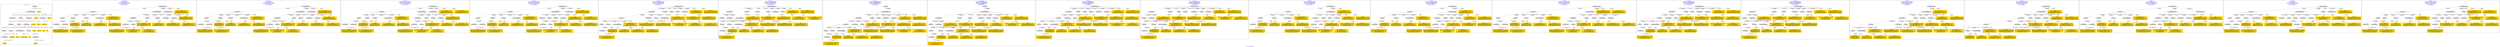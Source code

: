 digraph n0 {
fontcolor="blue"
remincross="true"
label="s27-s-the-huntington.json"
subgraph cluster_0 {
label="1-correct model"
n2[style="filled",color="white",fillcolor="lightgray",label="E12_Production1"];
n3[style="filled",color="white",fillcolor="lightgray",label="E21_Person1"];
n4[style="filled",color="white",fillcolor="lightgray",label="E55_Type1"];
n5[style="filled",color="white",fillcolor="lightgray",label="E52_Time-Span3"];
n6[style="filled",color="white",fillcolor="lightgray",label="E69_Death1"];
n7[style="filled",color="white",fillcolor="lightgray",label="E74_Group1"];
n8[style="filled",color="white",fillcolor="lightgray",label="E82_Actor_Appellation1"];
n9[style="filled",color="white",fillcolor="lightgray",label="E67_Birth1"];
n10[shape="plaintext",style="filled",fillcolor="gold",label="artist_URI"];
n11[style="filled",color="white",fillcolor="lightgray",label="E22_Man-Made_Object1"];
n12[style="filled",color="white",fillcolor="lightgray",label="E35_Title1"];
n13[style="filled",color="white",fillcolor="lightgray",label="E8_Acquisition1"];
n14[shape="plaintext",style="filled",fillcolor="gold",label="description"];
n15[style="filled",color="white",fillcolor="lightgray",label="E54_Dimension1"];
n16[shape="plaintext",style="filled",fillcolor="gold",label="object_uri"];
n17[shape="plaintext",style="filled",fillcolor="gold",label="Artwork_Title"];
n18[style="filled",color="white",fillcolor="lightgray",label="E38_Image1"];
n19[shape="plaintext",style="filled",fillcolor="gold",label="image_url"];
n20[style="filled",color="white",fillcolor="lightgray",label="E52_Time-Span1"];
n21[shape="plaintext",style="filled",fillcolor="gold",label="birth_date"];
n22[style="filled",color="white",fillcolor="lightgray",label="E52_Time-Span2"];
n23[shape="plaintext",style="filled",fillcolor="gold",label="death_date"];
n24[shape="plaintext",style="filled",fillcolor="gold",label="date"];
n25[shape="plaintext",style="filled",fillcolor="gold",label="dimensions_inch"];
n26[shape="plaintext",style="filled",fillcolor="gold",label="medium_uri"];
n27[shape="plaintext",style="filled",fillcolor="gold",label="medium"];
n28[shape="plaintext",style="filled",fillcolor="gold",label="Nationality_URI"];
n29[shape="plaintext",style="filled",fillcolor="gold",label="nationality"];
n30[shape="plaintext",style="filled",fillcolor="gold",label="artist_appellation_uri"];
n31[shape="plaintext",style="filled",fillcolor="gold",label="name"];
n32[shape="plaintext",style="filled",fillcolor="gold",label="credit_line"];
}
subgraph cluster_1 {
label="candidate 0\nlink coherence:0.90625\nnode coherence:1.0\nconfidence:0.32726618821705816\nmapping score:0.4736720627390194\ncost:130.99936\n-precision:0.66-recall:0.7"
n34[style="filled",color="white",fillcolor="lightgray",label="E12_Production1"];
n35[style="filled",color="white",fillcolor="lightgray",label="E52_Time-Span2"];
n36[style="filled",color="white",fillcolor="lightgray",label="E55_Type1"];
n37[style="filled",color="white",fillcolor="lightgray",label="E21_Person1"];
n38[style="filled",color="white",fillcolor="lightgray",label="E67_Birth1"];
n39[style="filled",color="white",fillcolor="lightgray",label="E69_Death1"];
n40[style="filled",color="white",fillcolor="lightgray",label="E74_Group1"];
n41[style="filled",color="white",fillcolor="lightgray",label="E82_Actor_Appellation1"];
n42[style="filled",color="white",fillcolor="lightgray",label="E22_Man-Made_Object1"];
n43[style="filled",color="white",fillcolor="lightgray",label="E35_Title1"];
n44[style="filled",color="white",fillcolor="lightgray",label="E38_Image1"];
n45[style="filled",color="white",fillcolor="lightgray",label="E54_Dimension1"];
n46[style="filled",color="white",fillcolor="lightgray",label="E8_Acquisition1"];
n47[style="filled",color="white",fillcolor="lightgray",label="E33_Linguistic_Object2"];
n48[style="filled",color="white",fillcolor="lightgray",label="E52_Time-Span1"];
n49[style="filled",color="white",fillcolor="lightgray",label="E52_Time-Span3"];
n50[style="filled",color="white",fillcolor="lightgray",label="E33_Linguistic_Object1"];
n51[shape="plaintext",style="filled",fillcolor="gold",label="Artwork_Title\n[E73_Information_Object,P3_has_note,0.301]\n[E22_Man-Made_Object,P3_has_note,0.289]\n[E35_Title,label,0.238]\n[E33_Linguistic_Object,P3_has_note,0.173]"];
n52[shape="plaintext",style="filled",fillcolor="gold",label="date\n[E52_Time-Span,P82_at_some_time_within,0.34]\n[E52_Time-Span,label,0.325]\n[E52_Time-Span,P82a_begin_of_the_begin,0.185]\n[E12_Production,P3_has_note,0.15]"];
n53[shape="plaintext",style="filled",fillcolor="gold",label="artist_URI\n[E21_Person,classLink,0.5]\n[E82_Actor_Appellation,classLink,0.303]\n[E30_Right,P3_has_note,0.145]\n[E22_Man-Made_Object,P3_has_note,0.052]"];
n54[shape="plaintext",style="filled",fillcolor="gold",label="description\n[E73_Information_Object,P3_has_note,0.33]\n[E34_Inscription,P3_has_note,0.312]\n[E22_Man-Made_Object,P3_has_note,0.289]\n[E33_Linguistic_Object,P3_has_note,0.069]"];
n55[shape="plaintext",style="filled",fillcolor="gold",label="object_uri\n[E30_Right,P3_has_note,0.426]\n[E82_Actor_Appellation,label,0.281]\n[E22_Man-Made_Object,classLink,0.149]\n[E8_Acquisition,P3_has_note,0.145]"];
n56[shape="plaintext",style="filled",fillcolor="gold",label="dimensions_inch\n[E54_Dimension,P3_has_note,0.539]\n[E22_Man-Made_Object,P3_has_note,0.175]\n[E73_Information_Object,P3_has_note,0.151]\n[E34_Inscription,P3_has_note,0.135]"];
n57[shape="plaintext",style="filled",fillcolor="gold",label="medium\n[E29_Design_or_Procedure,P3_has_note,0.298]\n[E57_Material,label,0.265]\n[E55_Type,label,0.265]\n[E57_Material,classLink,0.172]"];
n58[shape="plaintext",style="filled",fillcolor="gold",label="artist_appellation_uri\n[E82_Actor_Appellation,classLink,0.927]\n[E21_Person,classLink,0.05]\n[E30_Right,P3_has_note,0.015]\n[E73_Information_Object,P3_has_note,0.008]"];
n59[shape="plaintext",style="filled",fillcolor="gold",label="Nationality_URI\n[E74_Group,classLink,0.671]\n[E55_Type,classLink,0.191]\n[E57_Material,classLink,0.104]\n[E74_Group,label,0.034]"];
n60[shape="plaintext",style="filled",fillcolor="gold",label="medium_uri\n[E55_Type,classLink,0.371]\n[E57_Material,classLink,0.365]\n[E74_Group,classLink,0.264]\n[E29_Design_or_Procedure,P3_has_note,0.0]"];
n61[shape="plaintext",style="filled",fillcolor="gold",label="image_url\n[E38_Image,classLink,0.407]\n[E39_Actor,classLink,0.244]\n[E22_Man-Made_Object,classLink,0.176]\n[E78_Collection,classLink,0.173]"];
n62[shape="plaintext",style="filled",fillcolor="gold",label="death_date\n[E52_Time-Span,P82_at_some_time_within,0.39]\n[E52_Time-Span,P82b_end_of_the_end,0.345]\n[E52_Time-Span,P82a_begin_of_the_begin,0.142]\n[E12_Production,P3_has_note,0.123]"];
n63[shape="plaintext",style="filled",fillcolor="gold",label="name\n[E82_Actor_Appellation,label,0.42]\n[E30_Right,P3_has_note,0.285]\n[E73_Information_Object,P3_has_note,0.161]\n[E33_Linguistic_Object,P3_has_note,0.135]"];
n64[shape="plaintext",style="filled",fillcolor="gold",label="credit_line\n[E8_Acquisition,P3_has_note,0.286]\n[E30_Right,P3_has_note,0.244]\n[E33_Linguistic_Object,P3_has_note,0.236]\n[E73_Information_Object,P3_has_note,0.234]"];
n65[shape="plaintext",style="filled",fillcolor="gold",label="nationality\n[E74_Group,label,0.54]\n[E74_Group,classLink,0.323]\n[E8_Acquisition,P3_has_note,0.08]\n[E30_Right,P3_has_note,0.057]"];
n66[shape="plaintext",style="filled",fillcolor="gold",label="birth_date\n[E52_Time-Span,P82a_begin_of_the_begin,0.41]\n[E52_Time-Span,P82_at_some_time_within,0.351]\n[E52_Time-Span,P82b_end_of_the_end,0.156]\n[E33_Linguistic_Object,P3_has_note,0.083]"];
}
subgraph cluster_2 {
label="candidate 1\nlink coherence:0.90625\nnode coherence:1.0\nconfidence:0.32726618821705816\nmapping score:0.4736720627390194\ncost:130.99937\n-precision:0.66-recall:0.7"
n68[style="filled",color="white",fillcolor="lightgray",label="E12_Production1"];
n69[style="filled",color="white",fillcolor="lightgray",label="E52_Time-Span2"];
n70[style="filled",color="white",fillcolor="lightgray",label="E55_Type1"];
n71[style="filled",color="white",fillcolor="lightgray",label="E21_Person1"];
n72[style="filled",color="white",fillcolor="lightgray",label="E67_Birth1"];
n73[style="filled",color="white",fillcolor="lightgray",label="E69_Death1"];
n74[style="filled",color="white",fillcolor="lightgray",label="E74_Group1"];
n75[style="filled",color="white",fillcolor="lightgray",label="E82_Actor_Appellation1"];
n76[style="filled",color="white",fillcolor="lightgray",label="E22_Man-Made_Object1"];
n77[style="filled",color="white",fillcolor="lightgray",label="E35_Title1"];
n78[style="filled",color="white",fillcolor="lightgray",label="E38_Image1"];
n79[style="filled",color="white",fillcolor="lightgray",label="E54_Dimension1"];
n80[style="filled",color="white",fillcolor="lightgray",label="E8_Acquisition1"];
n81[style="filled",color="white",fillcolor="lightgray",label="E33_Linguistic_Object1"];
n82[style="filled",color="white",fillcolor="lightgray",label="E52_Time-Span1"];
n83[style="filled",color="white",fillcolor="lightgray",label="E52_Time-Span3"];
n84[style="filled",color="white",fillcolor="lightgray",label="E33_Linguistic_Object2"];
n85[shape="plaintext",style="filled",fillcolor="gold",label="Artwork_Title\n[E73_Information_Object,P3_has_note,0.301]\n[E22_Man-Made_Object,P3_has_note,0.289]\n[E35_Title,label,0.238]\n[E33_Linguistic_Object,P3_has_note,0.173]"];
n86[shape="plaintext",style="filled",fillcolor="gold",label="date\n[E52_Time-Span,P82_at_some_time_within,0.34]\n[E52_Time-Span,label,0.325]\n[E52_Time-Span,P82a_begin_of_the_begin,0.185]\n[E12_Production,P3_has_note,0.15]"];
n87[shape="plaintext",style="filled",fillcolor="gold",label="artist_URI\n[E21_Person,classLink,0.5]\n[E82_Actor_Appellation,classLink,0.303]\n[E30_Right,P3_has_note,0.145]\n[E22_Man-Made_Object,P3_has_note,0.052]"];
n88[shape="plaintext",style="filled",fillcolor="gold",label="description\n[E73_Information_Object,P3_has_note,0.33]\n[E34_Inscription,P3_has_note,0.312]\n[E22_Man-Made_Object,P3_has_note,0.289]\n[E33_Linguistic_Object,P3_has_note,0.069]"];
n89[shape="plaintext",style="filled",fillcolor="gold",label="object_uri\n[E30_Right,P3_has_note,0.426]\n[E82_Actor_Appellation,label,0.281]\n[E22_Man-Made_Object,classLink,0.149]\n[E8_Acquisition,P3_has_note,0.145]"];
n90[shape="plaintext",style="filled",fillcolor="gold",label="dimensions_inch\n[E54_Dimension,P3_has_note,0.539]\n[E22_Man-Made_Object,P3_has_note,0.175]\n[E73_Information_Object,P3_has_note,0.151]\n[E34_Inscription,P3_has_note,0.135]"];
n91[shape="plaintext",style="filled",fillcolor="gold",label="medium\n[E29_Design_or_Procedure,P3_has_note,0.298]\n[E57_Material,label,0.265]\n[E55_Type,label,0.265]\n[E57_Material,classLink,0.172]"];
n92[shape="plaintext",style="filled",fillcolor="gold",label="artist_appellation_uri\n[E82_Actor_Appellation,classLink,0.927]\n[E21_Person,classLink,0.05]\n[E30_Right,P3_has_note,0.015]\n[E73_Information_Object,P3_has_note,0.008]"];
n93[shape="plaintext",style="filled",fillcolor="gold",label="Nationality_URI\n[E74_Group,classLink,0.671]\n[E55_Type,classLink,0.191]\n[E57_Material,classLink,0.104]\n[E74_Group,label,0.034]"];
n94[shape="plaintext",style="filled",fillcolor="gold",label="medium_uri\n[E55_Type,classLink,0.371]\n[E57_Material,classLink,0.365]\n[E74_Group,classLink,0.264]\n[E29_Design_or_Procedure,P3_has_note,0.0]"];
n95[shape="plaintext",style="filled",fillcolor="gold",label="image_url\n[E38_Image,classLink,0.407]\n[E39_Actor,classLink,0.244]\n[E22_Man-Made_Object,classLink,0.176]\n[E78_Collection,classLink,0.173]"];
n96[shape="plaintext",style="filled",fillcolor="gold",label="death_date\n[E52_Time-Span,P82_at_some_time_within,0.39]\n[E52_Time-Span,P82b_end_of_the_end,0.345]\n[E52_Time-Span,P82a_begin_of_the_begin,0.142]\n[E12_Production,P3_has_note,0.123]"];
n97[shape="plaintext",style="filled",fillcolor="gold",label="name\n[E82_Actor_Appellation,label,0.42]\n[E30_Right,P3_has_note,0.285]\n[E73_Information_Object,P3_has_note,0.161]\n[E33_Linguistic_Object,P3_has_note,0.135]"];
n98[shape="plaintext",style="filled",fillcolor="gold",label="credit_line\n[E8_Acquisition,P3_has_note,0.286]\n[E30_Right,P3_has_note,0.244]\n[E33_Linguistic_Object,P3_has_note,0.236]\n[E73_Information_Object,P3_has_note,0.234]"];
n99[shape="plaintext",style="filled",fillcolor="gold",label="nationality\n[E74_Group,label,0.54]\n[E74_Group,classLink,0.323]\n[E8_Acquisition,P3_has_note,0.08]\n[E30_Right,P3_has_note,0.057]"];
n100[shape="plaintext",style="filled",fillcolor="gold",label="birth_date\n[E52_Time-Span,P82a_begin_of_the_begin,0.41]\n[E52_Time-Span,P82_at_some_time_within,0.351]\n[E52_Time-Span,P82b_end_of_the_end,0.156]\n[E33_Linguistic_Object,P3_has_note,0.083]"];
}
subgraph cluster_3 {
label="candidate 10\nlink coherence:0.8709677419354839\nnode coherence:0.9642857142857143\nconfidence:0.32408537389252884\nmapping score:0.47112369605941434\ncost:129.9994\n-precision:0.61-recall:0.63"
n102[style="filled",color="white",fillcolor="lightgray",label="E12_Production1"];
n103[style="filled",color="white",fillcolor="lightgray",label="E52_Time-Span2"];
n104[style="filled",color="white",fillcolor="lightgray",label="E55_Type1"];
n105[style="filled",color="white",fillcolor="lightgray",label="E21_Person1"];
n106[style="filled",color="white",fillcolor="lightgray",label="E67_Birth1"];
n107[style="filled",color="white",fillcolor="lightgray",label="E69_Death1"];
n108[style="filled",color="white",fillcolor="lightgray",label="E74_Group1"];
n109[style="filled",color="white",fillcolor="lightgray",label="E82_Actor_Appellation1"];
n110[style="filled",color="white",fillcolor="lightgray",label="E22_Man-Made_Object1"];
n111[style="filled",color="white",fillcolor="lightgray",label="E35_Title1"];
n112[style="filled",color="white",fillcolor="lightgray",label="E38_Image1"];
n113[style="filled",color="white",fillcolor="lightgray",label="E54_Dimension1"];
n114[style="filled",color="white",fillcolor="lightgray",label="E33_Linguistic_Object2"];
n115[style="filled",color="white",fillcolor="lightgray",label="E52_Time-Span1"];
n116[style="filled",color="white",fillcolor="lightgray",label="E52_Time-Span3"];
n117[style="filled",color="white",fillcolor="lightgray",label="E33_Linguistic_Object1"];
n118[shape="plaintext",style="filled",fillcolor="gold",label="Artwork_Title\n[E73_Information_Object,P3_has_note,0.301]\n[E22_Man-Made_Object,P3_has_note,0.289]\n[E35_Title,label,0.238]\n[E33_Linguistic_Object,P3_has_note,0.173]"];
n119[shape="plaintext",style="filled",fillcolor="gold",label="date\n[E52_Time-Span,P82_at_some_time_within,0.34]\n[E52_Time-Span,label,0.325]\n[E52_Time-Span,P82a_begin_of_the_begin,0.185]\n[E12_Production,P3_has_note,0.15]"];
n120[shape="plaintext",style="filled",fillcolor="gold",label="artist_URI\n[E21_Person,classLink,0.5]\n[E82_Actor_Appellation,classLink,0.303]\n[E30_Right,P3_has_note,0.145]\n[E22_Man-Made_Object,P3_has_note,0.052]"];
n121[shape="plaintext",style="filled",fillcolor="gold",label="description\n[E73_Information_Object,P3_has_note,0.33]\n[E34_Inscription,P3_has_note,0.312]\n[E22_Man-Made_Object,P3_has_note,0.289]\n[E33_Linguistic_Object,P3_has_note,0.069]"];
n122[shape="plaintext",style="filled",fillcolor="gold",label="object_uri\n[E30_Right,P3_has_note,0.426]\n[E82_Actor_Appellation,label,0.281]\n[E22_Man-Made_Object,classLink,0.149]\n[E8_Acquisition,P3_has_note,0.145]"];
n123[shape="plaintext",style="filled",fillcolor="gold",label="dimensions_inch\n[E54_Dimension,P3_has_note,0.539]\n[E22_Man-Made_Object,P3_has_note,0.175]\n[E73_Information_Object,P3_has_note,0.151]\n[E34_Inscription,P3_has_note,0.135]"];
n124[shape="plaintext",style="filled",fillcolor="gold",label="medium\n[E29_Design_or_Procedure,P3_has_note,0.298]\n[E57_Material,label,0.265]\n[E55_Type,label,0.265]\n[E57_Material,classLink,0.172]"];
n125[shape="plaintext",style="filled",fillcolor="gold",label="artist_appellation_uri\n[E82_Actor_Appellation,classLink,0.927]\n[E21_Person,classLink,0.05]\n[E30_Right,P3_has_note,0.015]\n[E73_Information_Object,P3_has_note,0.008]"];
n126[shape="plaintext",style="filled",fillcolor="gold",label="Nationality_URI\n[E74_Group,classLink,0.671]\n[E55_Type,classLink,0.191]\n[E57_Material,classLink,0.104]\n[E74_Group,label,0.034]"];
n127[shape="plaintext",style="filled",fillcolor="gold",label="medium_uri\n[E55_Type,classLink,0.371]\n[E57_Material,classLink,0.365]\n[E74_Group,classLink,0.264]\n[E29_Design_or_Procedure,P3_has_note,0.0]"];
n128[shape="plaintext",style="filled",fillcolor="gold",label="image_url\n[E38_Image,classLink,0.407]\n[E39_Actor,classLink,0.244]\n[E22_Man-Made_Object,classLink,0.176]\n[E78_Collection,classLink,0.173]"];
n129[shape="plaintext",style="filled",fillcolor="gold",label="death_date\n[E52_Time-Span,P82_at_some_time_within,0.39]\n[E52_Time-Span,P82b_end_of_the_end,0.345]\n[E52_Time-Span,P82a_begin_of_the_begin,0.142]\n[E12_Production,P3_has_note,0.123]"];
n130[shape="plaintext",style="filled",fillcolor="gold",label="name\n[E82_Actor_Appellation,label,0.42]\n[E30_Right,P3_has_note,0.285]\n[E73_Information_Object,P3_has_note,0.161]\n[E33_Linguistic_Object,P3_has_note,0.135]"];
n131[shape="plaintext",style="filled",fillcolor="gold",label="nationality\n[E74_Group,label,0.54]\n[E74_Group,classLink,0.323]\n[E8_Acquisition,P3_has_note,0.08]\n[E30_Right,P3_has_note,0.057]"];
n132[shape="plaintext",style="filled",fillcolor="gold",label="credit_line\n[E8_Acquisition,P3_has_note,0.286]\n[E30_Right,P3_has_note,0.244]\n[E33_Linguistic_Object,P3_has_note,0.236]\n[E73_Information_Object,P3_has_note,0.234]"];
n133[shape="plaintext",style="filled",fillcolor="gold",label="birth_date\n[E52_Time-Span,P82a_begin_of_the_begin,0.41]\n[E52_Time-Span,P82_at_some_time_within,0.351]\n[E52_Time-Span,P82b_end_of_the_end,0.156]\n[E33_Linguistic_Object,P3_has_note,0.083]"];
}
subgraph cluster_4 {
label="candidate 11\nlink coherence:0.8709677419354839\nnode coherence:0.9642857142857143\nconfidence:0.32408537389252884\nmapping score:0.47112369605941434\ncost:129.99941\n-precision:0.61-recall:0.63"
n135[style="filled",color="white",fillcolor="lightgray",label="E12_Production1"];
n136[style="filled",color="white",fillcolor="lightgray",label="E52_Time-Span2"];
n137[style="filled",color="white",fillcolor="lightgray",label="E55_Type1"];
n138[style="filled",color="white",fillcolor="lightgray",label="E21_Person1"];
n139[style="filled",color="white",fillcolor="lightgray",label="E67_Birth1"];
n140[style="filled",color="white",fillcolor="lightgray",label="E69_Death1"];
n141[style="filled",color="white",fillcolor="lightgray",label="E74_Group1"];
n142[style="filled",color="white",fillcolor="lightgray",label="E82_Actor_Appellation1"];
n143[style="filled",color="white",fillcolor="lightgray",label="E22_Man-Made_Object1"];
n144[style="filled",color="white",fillcolor="lightgray",label="E35_Title1"];
n145[style="filled",color="white",fillcolor="lightgray",label="E38_Image1"];
n146[style="filled",color="white",fillcolor="lightgray",label="E54_Dimension1"];
n147[style="filled",color="white",fillcolor="lightgray",label="E33_Linguistic_Object1"];
n148[style="filled",color="white",fillcolor="lightgray",label="E52_Time-Span1"];
n149[style="filled",color="white",fillcolor="lightgray",label="E52_Time-Span3"];
n150[style="filled",color="white",fillcolor="lightgray",label="E33_Linguistic_Object2"];
n151[shape="plaintext",style="filled",fillcolor="gold",label="Artwork_Title\n[E73_Information_Object,P3_has_note,0.301]\n[E22_Man-Made_Object,P3_has_note,0.289]\n[E35_Title,label,0.238]\n[E33_Linguistic_Object,P3_has_note,0.173]"];
n152[shape="plaintext",style="filled",fillcolor="gold",label="date\n[E52_Time-Span,P82_at_some_time_within,0.34]\n[E52_Time-Span,label,0.325]\n[E52_Time-Span,P82a_begin_of_the_begin,0.185]\n[E12_Production,P3_has_note,0.15]"];
n153[shape="plaintext",style="filled",fillcolor="gold",label="artist_URI\n[E21_Person,classLink,0.5]\n[E82_Actor_Appellation,classLink,0.303]\n[E30_Right,P3_has_note,0.145]\n[E22_Man-Made_Object,P3_has_note,0.052]"];
n154[shape="plaintext",style="filled",fillcolor="gold",label="description\n[E73_Information_Object,P3_has_note,0.33]\n[E34_Inscription,P3_has_note,0.312]\n[E22_Man-Made_Object,P3_has_note,0.289]\n[E33_Linguistic_Object,P3_has_note,0.069]"];
n155[shape="plaintext",style="filled",fillcolor="gold",label="object_uri\n[E30_Right,P3_has_note,0.426]\n[E82_Actor_Appellation,label,0.281]\n[E22_Man-Made_Object,classLink,0.149]\n[E8_Acquisition,P3_has_note,0.145]"];
n156[shape="plaintext",style="filled",fillcolor="gold",label="dimensions_inch\n[E54_Dimension,P3_has_note,0.539]\n[E22_Man-Made_Object,P3_has_note,0.175]\n[E73_Information_Object,P3_has_note,0.151]\n[E34_Inscription,P3_has_note,0.135]"];
n157[shape="plaintext",style="filled",fillcolor="gold",label="medium\n[E29_Design_or_Procedure,P3_has_note,0.298]\n[E57_Material,label,0.265]\n[E55_Type,label,0.265]\n[E57_Material,classLink,0.172]"];
n158[shape="plaintext",style="filled",fillcolor="gold",label="artist_appellation_uri\n[E82_Actor_Appellation,classLink,0.927]\n[E21_Person,classLink,0.05]\n[E30_Right,P3_has_note,0.015]\n[E73_Information_Object,P3_has_note,0.008]"];
n159[shape="plaintext",style="filled",fillcolor="gold",label="Nationality_URI\n[E74_Group,classLink,0.671]\n[E55_Type,classLink,0.191]\n[E57_Material,classLink,0.104]\n[E74_Group,label,0.034]"];
n160[shape="plaintext",style="filled",fillcolor="gold",label="medium_uri\n[E55_Type,classLink,0.371]\n[E57_Material,classLink,0.365]\n[E74_Group,classLink,0.264]\n[E29_Design_or_Procedure,P3_has_note,0.0]"];
n161[shape="plaintext",style="filled",fillcolor="gold",label="image_url\n[E38_Image,classLink,0.407]\n[E39_Actor,classLink,0.244]\n[E22_Man-Made_Object,classLink,0.176]\n[E78_Collection,classLink,0.173]"];
n162[shape="plaintext",style="filled",fillcolor="gold",label="death_date\n[E52_Time-Span,P82_at_some_time_within,0.39]\n[E52_Time-Span,P82b_end_of_the_end,0.345]\n[E52_Time-Span,P82a_begin_of_the_begin,0.142]\n[E12_Production,P3_has_note,0.123]"];
n163[shape="plaintext",style="filled",fillcolor="gold",label="name\n[E82_Actor_Appellation,label,0.42]\n[E30_Right,P3_has_note,0.285]\n[E73_Information_Object,P3_has_note,0.161]\n[E33_Linguistic_Object,P3_has_note,0.135]"];
n164[shape="plaintext",style="filled",fillcolor="gold",label="nationality\n[E74_Group,label,0.54]\n[E74_Group,classLink,0.323]\n[E8_Acquisition,P3_has_note,0.08]\n[E30_Right,P3_has_note,0.057]"];
n165[shape="plaintext",style="filled",fillcolor="gold",label="credit_line\n[E8_Acquisition,P3_has_note,0.286]\n[E30_Right,P3_has_note,0.244]\n[E33_Linguistic_Object,P3_has_note,0.236]\n[E73_Information_Object,P3_has_note,0.234]"];
n166[shape="plaintext",style="filled",fillcolor="gold",label="birth_date\n[E52_Time-Span,P82a_begin_of_the_begin,0.41]\n[E52_Time-Span,P82_at_some_time_within,0.351]\n[E52_Time-Span,P82b_end_of_the_end,0.156]\n[E33_Linguistic_Object,P3_has_note,0.083]"];
}
subgraph cluster_5 {
label="candidate 12\nlink coherence:0.8620689655172413\nnode coherence:0.8888888888888888\nconfidence:0.3425125219957069\nmapping score:0.46255047029486523\ncost:28.99942\n-precision:0.59-recall:0.57"
n168[style="filled",color="white",fillcolor="lightgray",label="E12_Production1"];
n169[style="filled",color="white",fillcolor="lightgray",label="E21_Person1"];
n170[style="filled",color="white",fillcolor="lightgray",label="E52_Time-Span2"];
n171[style="filled",color="white",fillcolor="lightgray",label="E55_Type1"];
n172[style="filled",color="white",fillcolor="lightgray",label="E67_Birth1"];
n173[style="filled",color="white",fillcolor="lightgray",label="E74_Group1"];
n174[style="filled",color="white",fillcolor="lightgray",label="E82_Actor_Appellation1"];
n175[style="filled",color="white",fillcolor="lightgray",label="E21_Person2"];
n176[style="filled",color="white",fillcolor="lightgray",label="E82_Actor_Appellation2"];
n177[style="filled",color="white",fillcolor="lightgray",label="E22_Man-Made_Object1"];
n178[style="filled",color="white",fillcolor="lightgray",label="E30_Right1"];
n179[style="filled",color="white",fillcolor="lightgray",label="E35_Title1"];
n180[style="filled",color="white",fillcolor="lightgray",label="E54_Dimension1"];
n181[style="filled",color="white",fillcolor="lightgray",label="E52_Time-Span1"];
n182[shape="plaintext",style="filled",fillcolor="gold",label="Artwork_Title\n[E73_Information_Object,P3_has_note,0.301]\n[E22_Man-Made_Object,P3_has_note,0.289]\n[E35_Title,label,0.238]\n[E33_Linguistic_Object,P3_has_note,0.173]"];
n183[shape="plaintext",style="filled",fillcolor="gold",label="artist_URI\n[E21_Person,classLink,0.5]\n[E82_Actor_Appellation,classLink,0.303]\n[E30_Right,P3_has_note,0.145]\n[E22_Man-Made_Object,P3_has_note,0.052]"];
n184[shape="plaintext",style="filled",fillcolor="gold",label="image_url\n[E38_Image,classLink,0.407]\n[E39_Actor,classLink,0.244]\n[E22_Man-Made_Object,classLink,0.176]\n[E78_Collection,classLink,0.173]"];
n185[shape="plaintext",style="filled",fillcolor="gold",label="death_date\n[E52_Time-Span,P82_at_some_time_within,0.39]\n[E52_Time-Span,P82b_end_of_the_end,0.345]\n[E52_Time-Span,P82a_begin_of_the_begin,0.142]\n[E12_Production,P3_has_note,0.123]"];
n186[shape="plaintext",style="filled",fillcolor="gold",label="object_uri\n[E30_Right,P3_has_note,0.426]\n[E82_Actor_Appellation,label,0.281]\n[E22_Man-Made_Object,classLink,0.149]\n[E8_Acquisition,P3_has_note,0.145]"];
n187[shape="plaintext",style="filled",fillcolor="gold",label="dimensions_inch\n[E54_Dimension,P3_has_note,0.539]\n[E22_Man-Made_Object,P3_has_note,0.175]\n[E73_Information_Object,P3_has_note,0.151]\n[E34_Inscription,P3_has_note,0.135]"];
n188[shape="plaintext",style="filled",fillcolor="gold",label="medium\n[E29_Design_or_Procedure,P3_has_note,0.298]\n[E57_Material,label,0.265]\n[E55_Type,label,0.265]\n[E57_Material,classLink,0.172]"];
n189[shape="plaintext",style="filled",fillcolor="gold",label="artist_appellation_uri\n[E82_Actor_Appellation,classLink,0.927]\n[E21_Person,classLink,0.05]\n[E30_Right,P3_has_note,0.015]\n[E73_Information_Object,P3_has_note,0.008]"];
n190[shape="plaintext",style="filled",fillcolor="gold",label="credit_line\n[E8_Acquisition,P3_has_note,0.286]\n[E30_Right,P3_has_note,0.244]\n[E33_Linguistic_Object,P3_has_note,0.236]\n[E73_Information_Object,P3_has_note,0.234]"];
n191[shape="plaintext",style="filled",fillcolor="gold",label="Nationality_URI\n[E74_Group,classLink,0.671]\n[E55_Type,classLink,0.191]\n[E57_Material,classLink,0.104]\n[E74_Group,label,0.034]"];
n192[shape="plaintext",style="filled",fillcolor="gold",label="medium_uri\n[E55_Type,classLink,0.371]\n[E57_Material,classLink,0.365]\n[E74_Group,classLink,0.264]\n[E29_Design_or_Procedure,P3_has_note,0.0]"];
n193[shape="plaintext",style="filled",fillcolor="gold",label="description\n[E73_Information_Object,P3_has_note,0.33]\n[E34_Inscription,P3_has_note,0.312]\n[E22_Man-Made_Object,P3_has_note,0.289]\n[E33_Linguistic_Object,P3_has_note,0.069]"];
n194[shape="plaintext",style="filled",fillcolor="gold",label="name\n[E82_Actor_Appellation,label,0.42]\n[E30_Right,P3_has_note,0.285]\n[E73_Information_Object,P3_has_note,0.161]\n[E33_Linguistic_Object,P3_has_note,0.135]"];
n195[shape="plaintext",style="filled",fillcolor="gold",label="birth_date\n[E52_Time-Span,P82a_begin_of_the_begin,0.41]\n[E52_Time-Span,P82_at_some_time_within,0.351]\n[E52_Time-Span,P82b_end_of_the_end,0.156]\n[E33_Linguistic_Object,P3_has_note,0.083]"];
n196[shape="plaintext",style="filled",fillcolor="gold",label="nationality\n[E74_Group,label,0.54]\n[E74_Group,classLink,0.323]\n[E8_Acquisition,P3_has_note,0.08]\n[E30_Right,P3_has_note,0.057]"];
n197[shape="plaintext",style="filled",fillcolor="gold",label="date\n[E52_Time-Span,P82_at_some_time_within,0.34]\n[E52_Time-Span,label,0.325]\n[E52_Time-Span,P82a_begin_of_the_begin,0.185]\n[E12_Production,P3_has_note,0.15]"];
}
subgraph cluster_6 {
label="candidate 13\nlink coherence:0.8620689655172413\nnode coherence:0.8888888888888888\nconfidence:0.3425125219957069\nmapping score:0.46255047029486523\ncost:28.99945\n-precision:0.55-recall:0.53"
n199[style="filled",color="white",fillcolor="lightgray",label="E12_Production1"];
n200[style="filled",color="white",fillcolor="lightgray",label="E21_Person1"];
n201[style="filled",color="white",fillcolor="lightgray",label="E52_Time-Span2"];
n202[style="filled",color="white",fillcolor="lightgray",label="E67_Birth1"];
n203[style="filled",color="white",fillcolor="lightgray",label="E74_Group1"];
n204[style="filled",color="white",fillcolor="lightgray",label="E82_Actor_Appellation1"];
n205[style="filled",color="white",fillcolor="lightgray",label="E21_Person2"];
n206[style="filled",color="white",fillcolor="lightgray",label="E82_Actor_Appellation2"];
n207[style="filled",color="white",fillcolor="lightgray",label="E22_Man-Made_Object1"];
n208[style="filled",color="white",fillcolor="lightgray",label="E30_Right1"];
n209[style="filled",color="white",fillcolor="lightgray",label="E35_Title1"];
n210[style="filled",color="white",fillcolor="lightgray",label="E54_Dimension1"];
n211[style="filled",color="white",fillcolor="lightgray",label="E55_Type2"];
n212[style="filled",color="white",fillcolor="lightgray",label="E52_Time-Span1"];
n213[shape="plaintext",style="filled",fillcolor="gold",label="Artwork_Title\n[E73_Information_Object,P3_has_note,0.301]\n[E22_Man-Made_Object,P3_has_note,0.289]\n[E35_Title,label,0.238]\n[E33_Linguistic_Object,P3_has_note,0.173]"];
n214[shape="plaintext",style="filled",fillcolor="gold",label="artist_URI\n[E21_Person,classLink,0.5]\n[E82_Actor_Appellation,classLink,0.303]\n[E30_Right,P3_has_note,0.145]\n[E22_Man-Made_Object,P3_has_note,0.052]"];
n215[shape="plaintext",style="filled",fillcolor="gold",label="image_url\n[E38_Image,classLink,0.407]\n[E39_Actor,classLink,0.244]\n[E22_Man-Made_Object,classLink,0.176]\n[E78_Collection,classLink,0.173]"];
n216[shape="plaintext",style="filled",fillcolor="gold",label="death_date\n[E52_Time-Span,P82_at_some_time_within,0.39]\n[E52_Time-Span,P82b_end_of_the_end,0.345]\n[E52_Time-Span,P82a_begin_of_the_begin,0.142]\n[E12_Production,P3_has_note,0.123]"];
n217[shape="plaintext",style="filled",fillcolor="gold",label="medium_uri\n[E55_Type,classLink,0.371]\n[E57_Material,classLink,0.365]\n[E74_Group,classLink,0.264]\n[E29_Design_or_Procedure,P3_has_note,0.0]"];
n218[shape="plaintext",style="filled",fillcolor="gold",label="object_uri\n[E30_Right,P3_has_note,0.426]\n[E82_Actor_Appellation,label,0.281]\n[E22_Man-Made_Object,classLink,0.149]\n[E8_Acquisition,P3_has_note,0.145]"];
n219[shape="plaintext",style="filled",fillcolor="gold",label="dimensions_inch\n[E54_Dimension,P3_has_note,0.539]\n[E22_Man-Made_Object,P3_has_note,0.175]\n[E73_Information_Object,P3_has_note,0.151]\n[E34_Inscription,P3_has_note,0.135]"];
n220[shape="plaintext",style="filled",fillcolor="gold",label="artist_appellation_uri\n[E82_Actor_Appellation,classLink,0.927]\n[E21_Person,classLink,0.05]\n[E30_Right,P3_has_note,0.015]\n[E73_Information_Object,P3_has_note,0.008]"];
n221[shape="plaintext",style="filled",fillcolor="gold",label="credit_line\n[E8_Acquisition,P3_has_note,0.286]\n[E30_Right,P3_has_note,0.244]\n[E33_Linguistic_Object,P3_has_note,0.236]\n[E73_Information_Object,P3_has_note,0.234]"];
n222[shape="plaintext",style="filled",fillcolor="gold",label="Nationality_URI\n[E74_Group,classLink,0.671]\n[E55_Type,classLink,0.191]\n[E57_Material,classLink,0.104]\n[E74_Group,label,0.034]"];
n223[shape="plaintext",style="filled",fillcolor="gold",label="medium\n[E29_Design_or_Procedure,P3_has_note,0.298]\n[E57_Material,label,0.265]\n[E55_Type,label,0.265]\n[E57_Material,classLink,0.172]"];
n224[shape="plaintext",style="filled",fillcolor="gold",label="description\n[E73_Information_Object,P3_has_note,0.33]\n[E34_Inscription,P3_has_note,0.312]\n[E22_Man-Made_Object,P3_has_note,0.289]\n[E33_Linguistic_Object,P3_has_note,0.069]"];
n225[shape="plaintext",style="filled",fillcolor="gold",label="name\n[E82_Actor_Appellation,label,0.42]\n[E30_Right,P3_has_note,0.285]\n[E73_Information_Object,P3_has_note,0.161]\n[E33_Linguistic_Object,P3_has_note,0.135]"];
n226[shape="plaintext",style="filled",fillcolor="gold",label="birth_date\n[E52_Time-Span,P82a_begin_of_the_begin,0.41]\n[E52_Time-Span,P82_at_some_time_within,0.351]\n[E52_Time-Span,P82b_end_of_the_end,0.156]\n[E33_Linguistic_Object,P3_has_note,0.083]"];
n227[shape="plaintext",style="filled",fillcolor="gold",label="nationality\n[E74_Group,label,0.54]\n[E74_Group,classLink,0.323]\n[E8_Acquisition,P3_has_note,0.08]\n[E30_Right,P3_has_note,0.057]"];
n228[shape="plaintext",style="filled",fillcolor="gold",label="date\n[E52_Time-Span,P82_at_some_time_within,0.34]\n[E52_Time-Span,label,0.325]\n[E52_Time-Span,P82a_begin_of_the_begin,0.185]\n[E12_Production,P3_has_note,0.15]"];
}
subgraph cluster_7 {
label="candidate 14\nlink coherence:0.8620689655172413\nnode coherence:0.8888888888888888\nconfidence:0.3367342806561514\nmapping score:0.4606243898483468\ncost:28.99934\n-precision:0.69-recall:0.67"
n230[style="filled",color="white",fillcolor="lightgray",label="E12_Production1"];
n231[style="filled",color="white",fillcolor="lightgray",label="E21_Person1"];
n232[style="filled",color="white",fillcolor="lightgray",label="E52_Time-Span2"];
n233[style="filled",color="white",fillcolor="lightgray",label="E55_Type1"];
n234[style="filled",color="white",fillcolor="lightgray",label="E67_Birth1"];
n235[style="filled",color="white",fillcolor="lightgray",label="E74_Group1"];
n236[style="filled",color="white",fillcolor="lightgray",label="E82_Actor_Appellation1"];
n237[style="filled",color="white",fillcolor="lightgray",label="E22_Man-Made_Object1"];
n238[style="filled",color="white",fillcolor="lightgray",label="E30_Right1"];
n239[style="filled",color="white",fillcolor="lightgray",label="E35_Title1"];
n240[style="filled",color="white",fillcolor="lightgray",label="E54_Dimension1"];
n241[style="filled",color="white",fillcolor="lightgray",label="E8_Acquisition1"];
n242[style="filled",color="white",fillcolor="lightgray",label="E38_Image1"];
n243[style="filled",color="white",fillcolor="lightgray",label="E52_Time-Span1"];
n244[shape="plaintext",style="filled",fillcolor="gold",label="Artwork_Title\n[E73_Information_Object,P3_has_note,0.301]\n[E22_Man-Made_Object,P3_has_note,0.289]\n[E35_Title,label,0.238]\n[E33_Linguistic_Object,P3_has_note,0.173]"];
n245[shape="plaintext",style="filled",fillcolor="gold",label="artist_URI\n[E21_Person,classLink,0.5]\n[E82_Actor_Appellation,classLink,0.303]\n[E30_Right,P3_has_note,0.145]\n[E22_Man-Made_Object,P3_has_note,0.052]"];
n246[shape="plaintext",style="filled",fillcolor="gold",label="image_url\n[E38_Image,classLink,0.407]\n[E39_Actor,classLink,0.244]\n[E22_Man-Made_Object,classLink,0.176]\n[E78_Collection,classLink,0.173]"];
n247[shape="plaintext",style="filled",fillcolor="gold",label="death_date\n[E52_Time-Span,P82_at_some_time_within,0.39]\n[E52_Time-Span,P82b_end_of_the_end,0.345]\n[E52_Time-Span,P82a_begin_of_the_begin,0.142]\n[E12_Production,P3_has_note,0.123]"];
n248[shape="plaintext",style="filled",fillcolor="gold",label="object_uri\n[E30_Right,P3_has_note,0.426]\n[E82_Actor_Appellation,label,0.281]\n[E22_Man-Made_Object,classLink,0.149]\n[E8_Acquisition,P3_has_note,0.145]"];
n249[shape="plaintext",style="filled",fillcolor="gold",label="dimensions_inch\n[E54_Dimension,P3_has_note,0.539]\n[E22_Man-Made_Object,P3_has_note,0.175]\n[E73_Information_Object,P3_has_note,0.151]\n[E34_Inscription,P3_has_note,0.135]"];
n250[shape="plaintext",style="filled",fillcolor="gold",label="medium\n[E29_Design_or_Procedure,P3_has_note,0.298]\n[E57_Material,label,0.265]\n[E55_Type,label,0.265]\n[E57_Material,classLink,0.172]"];
n251[shape="plaintext",style="filled",fillcolor="gold",label="artist_appellation_uri\n[E82_Actor_Appellation,classLink,0.927]\n[E21_Person,classLink,0.05]\n[E30_Right,P3_has_note,0.015]\n[E73_Information_Object,P3_has_note,0.008]"];
n252[shape="plaintext",style="filled",fillcolor="gold",label="name\n[E82_Actor_Appellation,label,0.42]\n[E30_Right,P3_has_note,0.285]\n[E73_Information_Object,P3_has_note,0.161]\n[E33_Linguistic_Object,P3_has_note,0.135]"];
n253[shape="plaintext",style="filled",fillcolor="gold",label="Nationality_URI\n[E74_Group,classLink,0.671]\n[E55_Type,classLink,0.191]\n[E57_Material,classLink,0.104]\n[E74_Group,label,0.034]"];
n254[shape="plaintext",style="filled",fillcolor="gold",label="medium_uri\n[E55_Type,classLink,0.371]\n[E57_Material,classLink,0.365]\n[E74_Group,classLink,0.264]\n[E29_Design_or_Procedure,P3_has_note,0.0]"];
n255[shape="plaintext",style="filled",fillcolor="gold",label="description\n[E73_Information_Object,P3_has_note,0.33]\n[E34_Inscription,P3_has_note,0.312]\n[E22_Man-Made_Object,P3_has_note,0.289]\n[E33_Linguistic_Object,P3_has_note,0.069]"];
n256[shape="plaintext",style="filled",fillcolor="gold",label="credit_line\n[E8_Acquisition,P3_has_note,0.286]\n[E30_Right,P3_has_note,0.244]\n[E33_Linguistic_Object,P3_has_note,0.236]\n[E73_Information_Object,P3_has_note,0.234]"];
n257[shape="plaintext",style="filled",fillcolor="gold",label="birth_date\n[E52_Time-Span,P82a_begin_of_the_begin,0.41]\n[E52_Time-Span,P82_at_some_time_within,0.351]\n[E52_Time-Span,P82b_end_of_the_end,0.156]\n[E33_Linguistic_Object,P3_has_note,0.083]"];
n258[shape="plaintext",style="filled",fillcolor="gold",label="nationality\n[E74_Group,label,0.54]\n[E74_Group,classLink,0.323]\n[E8_Acquisition,P3_has_note,0.08]\n[E30_Right,P3_has_note,0.057]"];
n259[shape="plaintext",style="filled",fillcolor="gold",label="date\n[E52_Time-Span,P82_at_some_time_within,0.34]\n[E52_Time-Span,label,0.325]\n[E52_Time-Span,P82a_begin_of_the_begin,0.185]\n[E12_Production,P3_has_note,0.15]"];
}
subgraph cluster_8 {
label="candidate 15\nlink coherence:0.8620689655172413\nnode coherence:0.8888888888888888\nconfidence:0.3367342806561514\nmapping score:0.4606243898483468\ncost:28.99937\n-precision:0.66-recall:0.63"
n261[style="filled",color="white",fillcolor="lightgray",label="E12_Production1"];
n262[style="filled",color="white",fillcolor="lightgray",label="E21_Person1"];
n263[style="filled",color="white",fillcolor="lightgray",label="E52_Time-Span2"];
n264[style="filled",color="white",fillcolor="lightgray",label="E67_Birth1"];
n265[style="filled",color="white",fillcolor="lightgray",label="E74_Group1"];
n266[style="filled",color="white",fillcolor="lightgray",label="E82_Actor_Appellation1"];
n267[style="filled",color="white",fillcolor="lightgray",label="E22_Man-Made_Object1"];
n268[style="filled",color="white",fillcolor="lightgray",label="E30_Right1"];
n269[style="filled",color="white",fillcolor="lightgray",label="E35_Title1"];
n270[style="filled",color="white",fillcolor="lightgray",label="E54_Dimension1"];
n271[style="filled",color="white",fillcolor="lightgray",label="E55_Type2"];
n272[style="filled",color="white",fillcolor="lightgray",label="E8_Acquisition1"];
n273[style="filled",color="white",fillcolor="lightgray",label="E38_Image1"];
n274[style="filled",color="white",fillcolor="lightgray",label="E52_Time-Span1"];
n275[shape="plaintext",style="filled",fillcolor="gold",label="Artwork_Title\n[E73_Information_Object,P3_has_note,0.301]\n[E22_Man-Made_Object,P3_has_note,0.289]\n[E35_Title,label,0.238]\n[E33_Linguistic_Object,P3_has_note,0.173]"];
n276[shape="plaintext",style="filled",fillcolor="gold",label="artist_URI\n[E21_Person,classLink,0.5]\n[E82_Actor_Appellation,classLink,0.303]\n[E30_Right,P3_has_note,0.145]\n[E22_Man-Made_Object,P3_has_note,0.052]"];
n277[shape="plaintext",style="filled",fillcolor="gold",label="image_url\n[E38_Image,classLink,0.407]\n[E39_Actor,classLink,0.244]\n[E22_Man-Made_Object,classLink,0.176]\n[E78_Collection,classLink,0.173]"];
n278[shape="plaintext",style="filled",fillcolor="gold",label="death_date\n[E52_Time-Span,P82_at_some_time_within,0.39]\n[E52_Time-Span,P82b_end_of_the_end,0.345]\n[E52_Time-Span,P82a_begin_of_the_begin,0.142]\n[E12_Production,P3_has_note,0.123]"];
n279[shape="plaintext",style="filled",fillcolor="gold",label="medium_uri\n[E55_Type,classLink,0.371]\n[E57_Material,classLink,0.365]\n[E74_Group,classLink,0.264]\n[E29_Design_or_Procedure,P3_has_note,0.0]"];
n280[shape="plaintext",style="filled",fillcolor="gold",label="object_uri\n[E30_Right,P3_has_note,0.426]\n[E82_Actor_Appellation,label,0.281]\n[E22_Man-Made_Object,classLink,0.149]\n[E8_Acquisition,P3_has_note,0.145]"];
n281[shape="plaintext",style="filled",fillcolor="gold",label="dimensions_inch\n[E54_Dimension,P3_has_note,0.539]\n[E22_Man-Made_Object,P3_has_note,0.175]\n[E73_Information_Object,P3_has_note,0.151]\n[E34_Inscription,P3_has_note,0.135]"];
n282[shape="plaintext",style="filled",fillcolor="gold",label="artist_appellation_uri\n[E82_Actor_Appellation,classLink,0.927]\n[E21_Person,classLink,0.05]\n[E30_Right,P3_has_note,0.015]\n[E73_Information_Object,P3_has_note,0.008]"];
n283[shape="plaintext",style="filled",fillcolor="gold",label="name\n[E82_Actor_Appellation,label,0.42]\n[E30_Right,P3_has_note,0.285]\n[E73_Information_Object,P3_has_note,0.161]\n[E33_Linguistic_Object,P3_has_note,0.135]"];
n284[shape="plaintext",style="filled",fillcolor="gold",label="Nationality_URI\n[E74_Group,classLink,0.671]\n[E55_Type,classLink,0.191]\n[E57_Material,classLink,0.104]\n[E74_Group,label,0.034]"];
n285[shape="plaintext",style="filled",fillcolor="gold",label="medium\n[E29_Design_or_Procedure,P3_has_note,0.298]\n[E57_Material,label,0.265]\n[E55_Type,label,0.265]\n[E57_Material,classLink,0.172]"];
n286[shape="plaintext",style="filled",fillcolor="gold",label="description\n[E73_Information_Object,P3_has_note,0.33]\n[E34_Inscription,P3_has_note,0.312]\n[E22_Man-Made_Object,P3_has_note,0.289]\n[E33_Linguistic_Object,P3_has_note,0.069]"];
n287[shape="plaintext",style="filled",fillcolor="gold",label="credit_line\n[E8_Acquisition,P3_has_note,0.286]\n[E30_Right,P3_has_note,0.244]\n[E33_Linguistic_Object,P3_has_note,0.236]\n[E73_Information_Object,P3_has_note,0.234]"];
n288[shape="plaintext",style="filled",fillcolor="gold",label="birth_date\n[E52_Time-Span,P82a_begin_of_the_begin,0.41]\n[E52_Time-Span,P82_at_some_time_within,0.351]\n[E52_Time-Span,P82b_end_of_the_end,0.156]\n[E33_Linguistic_Object,P3_has_note,0.083]"];
n289[shape="plaintext",style="filled",fillcolor="gold",label="nationality\n[E74_Group,label,0.54]\n[E74_Group,classLink,0.323]\n[E8_Acquisition,P3_has_note,0.08]\n[E30_Right,P3_has_note,0.057]"];
n290[shape="plaintext",style="filled",fillcolor="gold",label="date\n[E52_Time-Span,P82_at_some_time_within,0.34]\n[E52_Time-Span,label,0.325]\n[E52_Time-Span,P82a_begin_of_the_begin,0.185]\n[E12_Production,P3_has_note,0.15]"];
}
subgraph cluster_9 {
label="candidate 16\nlink coherence:0.8620689655172413\nnode coherence:0.8888888888888888\nconfidence:0.3367342806561514\nmapping score:0.4606243898483468\ncost:28.99938\n-precision:0.66-recall:0.63"
n292[style="filled",color="white",fillcolor="lightgray",label="E12_Production1"];
n293[style="filled",color="white",fillcolor="lightgray",label="E21_Person1"];
n294[style="filled",color="white",fillcolor="lightgray",label="E52_Time-Span2"];
n295[style="filled",color="white",fillcolor="lightgray",label="E55_Type1"];
n296[style="filled",color="white",fillcolor="lightgray",label="E67_Birth1"];
n297[style="filled",color="white",fillcolor="lightgray",label="E74_Group1"];
n298[style="filled",color="white",fillcolor="lightgray",label="E82_Actor_Appellation1"];
n299[style="filled",color="white",fillcolor="lightgray",label="E22_Man-Made_Object1"];
n300[style="filled",color="white",fillcolor="lightgray",label="E30_Right1"];
n301[style="filled",color="white",fillcolor="lightgray",label="E35_Title1"];
n302[style="filled",color="white",fillcolor="lightgray",label="E38_Image1"];
n303[style="filled",color="white",fillcolor="lightgray",label="E54_Dimension1"];
n304[style="filled",color="white",fillcolor="lightgray",label="E8_Acquisition1"];
n305[style="filled",color="white",fillcolor="lightgray",label="E52_Time-Span1"];
n306[shape="plaintext",style="filled",fillcolor="gold",label="Artwork_Title\n[E73_Information_Object,P3_has_note,0.301]\n[E22_Man-Made_Object,P3_has_note,0.289]\n[E35_Title,label,0.238]\n[E33_Linguistic_Object,P3_has_note,0.173]"];
n307[shape="plaintext",style="filled",fillcolor="gold",label="artist_URI\n[E21_Person,classLink,0.5]\n[E82_Actor_Appellation,classLink,0.303]\n[E30_Right,P3_has_note,0.145]\n[E22_Man-Made_Object,P3_has_note,0.052]"];
n308[shape="plaintext",style="filled",fillcolor="gold",label="image_url\n[E38_Image,classLink,0.407]\n[E39_Actor,classLink,0.244]\n[E22_Man-Made_Object,classLink,0.176]\n[E78_Collection,classLink,0.173]"];
n309[shape="plaintext",style="filled",fillcolor="gold",label="death_date\n[E52_Time-Span,P82_at_some_time_within,0.39]\n[E52_Time-Span,P82b_end_of_the_end,0.345]\n[E52_Time-Span,P82a_begin_of_the_begin,0.142]\n[E12_Production,P3_has_note,0.123]"];
n310[shape="plaintext",style="filled",fillcolor="gold",label="object_uri\n[E30_Right,P3_has_note,0.426]\n[E82_Actor_Appellation,label,0.281]\n[E22_Man-Made_Object,classLink,0.149]\n[E8_Acquisition,P3_has_note,0.145]"];
n311[shape="plaintext",style="filled",fillcolor="gold",label="dimensions_inch\n[E54_Dimension,P3_has_note,0.539]\n[E22_Man-Made_Object,P3_has_note,0.175]\n[E73_Information_Object,P3_has_note,0.151]\n[E34_Inscription,P3_has_note,0.135]"];
n312[shape="plaintext",style="filled",fillcolor="gold",label="medium\n[E29_Design_or_Procedure,P3_has_note,0.298]\n[E57_Material,label,0.265]\n[E55_Type,label,0.265]\n[E57_Material,classLink,0.172]"];
n313[shape="plaintext",style="filled",fillcolor="gold",label="artist_appellation_uri\n[E82_Actor_Appellation,classLink,0.927]\n[E21_Person,classLink,0.05]\n[E30_Right,P3_has_note,0.015]\n[E73_Information_Object,P3_has_note,0.008]"];
n314[shape="plaintext",style="filled",fillcolor="gold",label="name\n[E82_Actor_Appellation,label,0.42]\n[E30_Right,P3_has_note,0.285]\n[E73_Information_Object,P3_has_note,0.161]\n[E33_Linguistic_Object,P3_has_note,0.135]"];
n315[shape="plaintext",style="filled",fillcolor="gold",label="Nationality_URI\n[E74_Group,classLink,0.671]\n[E55_Type,classLink,0.191]\n[E57_Material,classLink,0.104]\n[E74_Group,label,0.034]"];
n316[shape="plaintext",style="filled",fillcolor="gold",label="medium_uri\n[E55_Type,classLink,0.371]\n[E57_Material,classLink,0.365]\n[E74_Group,classLink,0.264]\n[E29_Design_or_Procedure,P3_has_note,0.0]"];
n317[shape="plaintext",style="filled",fillcolor="gold",label="description\n[E73_Information_Object,P3_has_note,0.33]\n[E34_Inscription,P3_has_note,0.312]\n[E22_Man-Made_Object,P3_has_note,0.289]\n[E33_Linguistic_Object,P3_has_note,0.069]"];
n318[shape="plaintext",style="filled",fillcolor="gold",label="credit_line\n[E8_Acquisition,P3_has_note,0.286]\n[E30_Right,P3_has_note,0.244]\n[E33_Linguistic_Object,P3_has_note,0.236]\n[E73_Information_Object,P3_has_note,0.234]"];
n319[shape="plaintext",style="filled",fillcolor="gold",label="birth_date\n[E52_Time-Span,P82a_begin_of_the_begin,0.41]\n[E52_Time-Span,P82_at_some_time_within,0.351]\n[E52_Time-Span,P82b_end_of_the_end,0.156]\n[E33_Linguistic_Object,P3_has_note,0.083]"];
n320[shape="plaintext",style="filled",fillcolor="gold",label="nationality\n[E74_Group,label,0.54]\n[E74_Group,classLink,0.323]\n[E8_Acquisition,P3_has_note,0.08]\n[E30_Right,P3_has_note,0.057]"];
n321[shape="plaintext",style="filled",fillcolor="gold",label="date\n[E52_Time-Span,P82_at_some_time_within,0.34]\n[E52_Time-Span,label,0.325]\n[E52_Time-Span,P82a_begin_of_the_begin,0.185]\n[E12_Production,P3_has_note,0.15]"];
}
subgraph cluster_10 {
label="candidate 17\nlink coherence:0.8620689655172413\nnode coherence:0.8888888888888888\nconfidence:0.3367342806561514\nmapping score:0.4606243898483468\ncost:28.99941\n-precision:0.62-recall:0.6"
n323[style="filled",color="white",fillcolor="lightgray",label="E12_Production1"];
n324[style="filled",color="white",fillcolor="lightgray",label="E21_Person1"];
n325[style="filled",color="white",fillcolor="lightgray",label="E52_Time-Span2"];
n326[style="filled",color="white",fillcolor="lightgray",label="E67_Birth1"];
n327[style="filled",color="white",fillcolor="lightgray",label="E74_Group1"];
n328[style="filled",color="white",fillcolor="lightgray",label="E82_Actor_Appellation1"];
n329[style="filled",color="white",fillcolor="lightgray",label="E22_Man-Made_Object1"];
n330[style="filled",color="white",fillcolor="lightgray",label="E30_Right1"];
n331[style="filled",color="white",fillcolor="lightgray",label="E35_Title1"];
n332[style="filled",color="white",fillcolor="lightgray",label="E38_Image1"];
n333[style="filled",color="white",fillcolor="lightgray",label="E54_Dimension1"];
n334[style="filled",color="white",fillcolor="lightgray",label="E55_Type2"];
n335[style="filled",color="white",fillcolor="lightgray",label="E8_Acquisition1"];
n336[style="filled",color="white",fillcolor="lightgray",label="E52_Time-Span1"];
n337[shape="plaintext",style="filled",fillcolor="gold",label="Artwork_Title\n[E73_Information_Object,P3_has_note,0.301]\n[E22_Man-Made_Object,P3_has_note,0.289]\n[E35_Title,label,0.238]\n[E33_Linguistic_Object,P3_has_note,0.173]"];
n338[shape="plaintext",style="filled",fillcolor="gold",label="artist_URI\n[E21_Person,classLink,0.5]\n[E82_Actor_Appellation,classLink,0.303]\n[E30_Right,P3_has_note,0.145]\n[E22_Man-Made_Object,P3_has_note,0.052]"];
n339[shape="plaintext",style="filled",fillcolor="gold",label="image_url\n[E38_Image,classLink,0.407]\n[E39_Actor,classLink,0.244]\n[E22_Man-Made_Object,classLink,0.176]\n[E78_Collection,classLink,0.173]"];
n340[shape="plaintext",style="filled",fillcolor="gold",label="death_date\n[E52_Time-Span,P82_at_some_time_within,0.39]\n[E52_Time-Span,P82b_end_of_the_end,0.345]\n[E52_Time-Span,P82a_begin_of_the_begin,0.142]\n[E12_Production,P3_has_note,0.123]"];
n341[shape="plaintext",style="filled",fillcolor="gold",label="medium_uri\n[E55_Type,classLink,0.371]\n[E57_Material,classLink,0.365]\n[E74_Group,classLink,0.264]\n[E29_Design_or_Procedure,P3_has_note,0.0]"];
n342[shape="plaintext",style="filled",fillcolor="gold",label="object_uri\n[E30_Right,P3_has_note,0.426]\n[E82_Actor_Appellation,label,0.281]\n[E22_Man-Made_Object,classLink,0.149]\n[E8_Acquisition,P3_has_note,0.145]"];
n343[shape="plaintext",style="filled",fillcolor="gold",label="dimensions_inch\n[E54_Dimension,P3_has_note,0.539]\n[E22_Man-Made_Object,P3_has_note,0.175]\n[E73_Information_Object,P3_has_note,0.151]\n[E34_Inscription,P3_has_note,0.135]"];
n344[shape="plaintext",style="filled",fillcolor="gold",label="artist_appellation_uri\n[E82_Actor_Appellation,classLink,0.927]\n[E21_Person,classLink,0.05]\n[E30_Right,P3_has_note,0.015]\n[E73_Information_Object,P3_has_note,0.008]"];
n345[shape="plaintext",style="filled",fillcolor="gold",label="name\n[E82_Actor_Appellation,label,0.42]\n[E30_Right,P3_has_note,0.285]\n[E73_Information_Object,P3_has_note,0.161]\n[E33_Linguistic_Object,P3_has_note,0.135]"];
n346[shape="plaintext",style="filled",fillcolor="gold",label="Nationality_URI\n[E74_Group,classLink,0.671]\n[E55_Type,classLink,0.191]\n[E57_Material,classLink,0.104]\n[E74_Group,label,0.034]"];
n347[shape="plaintext",style="filled",fillcolor="gold",label="medium\n[E29_Design_or_Procedure,P3_has_note,0.298]\n[E57_Material,label,0.265]\n[E55_Type,label,0.265]\n[E57_Material,classLink,0.172]"];
n348[shape="plaintext",style="filled",fillcolor="gold",label="description\n[E73_Information_Object,P3_has_note,0.33]\n[E34_Inscription,P3_has_note,0.312]\n[E22_Man-Made_Object,P3_has_note,0.289]\n[E33_Linguistic_Object,P3_has_note,0.069]"];
n349[shape="plaintext",style="filled",fillcolor="gold",label="credit_line\n[E8_Acquisition,P3_has_note,0.286]\n[E30_Right,P3_has_note,0.244]\n[E33_Linguistic_Object,P3_has_note,0.236]\n[E73_Information_Object,P3_has_note,0.234]"];
n350[shape="plaintext",style="filled",fillcolor="gold",label="birth_date\n[E52_Time-Span,P82a_begin_of_the_begin,0.41]\n[E52_Time-Span,P82_at_some_time_within,0.351]\n[E52_Time-Span,P82b_end_of_the_end,0.156]\n[E33_Linguistic_Object,P3_has_note,0.083]"];
n351[shape="plaintext",style="filled",fillcolor="gold",label="nationality\n[E74_Group,label,0.54]\n[E74_Group,classLink,0.323]\n[E8_Acquisition,P3_has_note,0.08]\n[E30_Right,P3_has_note,0.057]"];
n352[shape="plaintext",style="filled",fillcolor="gold",label="date\n[E52_Time-Span,P82_at_some_time_within,0.34]\n[E52_Time-Span,label,0.325]\n[E52_Time-Span,P82a_begin_of_the_begin,0.185]\n[E12_Production,P3_has_note,0.15]"];
}
subgraph cluster_11 {
label="candidate 18\nlink coherence:0.8571428571428571\nnode coherence:0.8888888888888888\nconfidence:0.3335534663316221\nmapping score:0.4595641184068369\ncost:27.99948\n-precision:0.57-recall:0.53"
n354[style="filled",color="white",fillcolor="lightgray",label="E12_Production1"];
n355[style="filled",color="white",fillcolor="lightgray",label="E52_Time-Span2"];
n356[style="filled",color="white",fillcolor="lightgray",label="E55_Type1"];
n357[style="filled",color="white",fillcolor="lightgray",label="E21_Person1"];
n358[style="filled",color="white",fillcolor="lightgray",label="E67_Birth1"];
n359[style="filled",color="white",fillcolor="lightgray",label="E74_Group1"];
n360[style="filled",color="white",fillcolor="lightgray",label="E82_Actor_Appellation1"];
n361[style="filled",color="white",fillcolor="lightgray",label="E22_Man-Made_Object1"];
n362[style="filled",color="white",fillcolor="lightgray",label="E30_Right1"];
n363[style="filled",color="white",fillcolor="lightgray",label="E35_Title1"];
n364[style="filled",color="white",fillcolor="lightgray",label="E54_Dimension1"];
n365[style="filled",color="white",fillcolor="lightgray",label="E33_Linguistic_Object2"];
n366[style="filled",color="white",fillcolor="lightgray",label="E52_Time-Span1"];
n367[shape="plaintext",style="filled",fillcolor="gold",label="Artwork_Title\n[E73_Information_Object,P3_has_note,0.301]\n[E22_Man-Made_Object,P3_has_note,0.289]\n[E35_Title,label,0.238]\n[E33_Linguistic_Object,P3_has_note,0.173]"];
n368[shape="plaintext",style="filled",fillcolor="gold",label="artist_URI\n[E21_Person,classLink,0.5]\n[E82_Actor_Appellation,classLink,0.303]\n[E30_Right,P3_has_note,0.145]\n[E22_Man-Made_Object,P3_has_note,0.052]"];
n369[shape="plaintext",style="filled",fillcolor="gold",label="image_url\n[E38_Image,classLink,0.407]\n[E39_Actor,classLink,0.244]\n[E22_Man-Made_Object,classLink,0.176]\n[E78_Collection,classLink,0.173]"];
n370[shape="plaintext",style="filled",fillcolor="gold",label="death_date\n[E52_Time-Span,P82_at_some_time_within,0.39]\n[E52_Time-Span,P82b_end_of_the_end,0.345]\n[E52_Time-Span,P82a_begin_of_the_begin,0.142]\n[E12_Production,P3_has_note,0.123]"];
n371[shape="plaintext",style="filled",fillcolor="gold",label="object_uri\n[E30_Right,P3_has_note,0.426]\n[E82_Actor_Appellation,label,0.281]\n[E22_Man-Made_Object,classLink,0.149]\n[E8_Acquisition,P3_has_note,0.145]"];
n372[shape="plaintext",style="filled",fillcolor="gold",label="dimensions_inch\n[E54_Dimension,P3_has_note,0.539]\n[E22_Man-Made_Object,P3_has_note,0.175]\n[E73_Information_Object,P3_has_note,0.151]\n[E34_Inscription,P3_has_note,0.135]"];
n373[shape="plaintext",style="filled",fillcolor="gold",label="medium\n[E29_Design_or_Procedure,P3_has_note,0.298]\n[E57_Material,label,0.265]\n[E55_Type,label,0.265]\n[E57_Material,classLink,0.172]"];
n374[shape="plaintext",style="filled",fillcolor="gold",label="artist_appellation_uri\n[E82_Actor_Appellation,classLink,0.927]\n[E21_Person,classLink,0.05]\n[E30_Right,P3_has_note,0.015]\n[E73_Information_Object,P3_has_note,0.008]"];
n375[shape="plaintext",style="filled",fillcolor="gold",label="name\n[E82_Actor_Appellation,label,0.42]\n[E30_Right,P3_has_note,0.285]\n[E73_Information_Object,P3_has_note,0.161]\n[E33_Linguistic_Object,P3_has_note,0.135]"];
n376[shape="plaintext",style="filled",fillcolor="gold",label="Nationality_URI\n[E74_Group,classLink,0.671]\n[E55_Type,classLink,0.191]\n[E57_Material,classLink,0.104]\n[E74_Group,label,0.034]"];
n377[shape="plaintext",style="filled",fillcolor="gold",label="medium_uri\n[E55_Type,classLink,0.371]\n[E57_Material,classLink,0.365]\n[E74_Group,classLink,0.264]\n[E29_Design_or_Procedure,P3_has_note,0.0]"];
n378[shape="plaintext",style="filled",fillcolor="gold",label="description\n[E73_Information_Object,P3_has_note,0.33]\n[E34_Inscription,P3_has_note,0.312]\n[E22_Man-Made_Object,P3_has_note,0.289]\n[E33_Linguistic_Object,P3_has_note,0.069]"];
n379[shape="plaintext",style="filled",fillcolor="gold",label="credit_line\n[E8_Acquisition,P3_has_note,0.286]\n[E30_Right,P3_has_note,0.244]\n[E33_Linguistic_Object,P3_has_note,0.236]\n[E73_Information_Object,P3_has_note,0.234]"];
n380[shape="plaintext",style="filled",fillcolor="gold",label="birth_date\n[E52_Time-Span,P82a_begin_of_the_begin,0.41]\n[E52_Time-Span,P82_at_some_time_within,0.351]\n[E52_Time-Span,P82b_end_of_the_end,0.156]\n[E33_Linguistic_Object,P3_has_note,0.083]"];
n381[shape="plaintext",style="filled",fillcolor="gold",label="nationality\n[E74_Group,label,0.54]\n[E74_Group,classLink,0.323]\n[E8_Acquisition,P3_has_note,0.08]\n[E30_Right,P3_has_note,0.057]"];
n382[shape="plaintext",style="filled",fillcolor="gold",label="date\n[E52_Time-Span,P82_at_some_time_within,0.34]\n[E52_Time-Span,label,0.325]\n[E52_Time-Span,P82a_begin_of_the_begin,0.185]\n[E12_Production,P3_has_note,0.15]"];
}
subgraph cluster_12 {
label="candidate 19\nlink coherence:0.8571428571428571\nnode coherence:0.8888888888888888\nconfidence:0.3335534663316221\nmapping score:0.4595641184068369\ncost:27.99949\n-precision:0.57-recall:0.53"
n384[style="filled",color="white",fillcolor="lightgray",label="E12_Production1"];
n385[style="filled",color="white",fillcolor="lightgray",label="E52_Time-Span2"];
n386[style="filled",color="white",fillcolor="lightgray",label="E55_Type1"];
n387[style="filled",color="white",fillcolor="lightgray",label="E21_Person1"];
n388[style="filled",color="white",fillcolor="lightgray",label="E67_Birth1"];
n389[style="filled",color="white",fillcolor="lightgray",label="E74_Group1"];
n390[style="filled",color="white",fillcolor="lightgray",label="E82_Actor_Appellation1"];
n391[style="filled",color="white",fillcolor="lightgray",label="E22_Man-Made_Object1"];
n392[style="filled",color="white",fillcolor="lightgray",label="E30_Right1"];
n393[style="filled",color="white",fillcolor="lightgray",label="E35_Title1"];
n394[style="filled",color="white",fillcolor="lightgray",label="E54_Dimension1"];
n395[style="filled",color="white",fillcolor="lightgray",label="E33_Linguistic_Object1"];
n396[style="filled",color="white",fillcolor="lightgray",label="E52_Time-Span1"];
n397[shape="plaintext",style="filled",fillcolor="gold",label="Artwork_Title\n[E73_Information_Object,P3_has_note,0.301]\n[E22_Man-Made_Object,P3_has_note,0.289]\n[E35_Title,label,0.238]\n[E33_Linguistic_Object,P3_has_note,0.173]"];
n398[shape="plaintext",style="filled",fillcolor="gold",label="artist_URI\n[E21_Person,classLink,0.5]\n[E82_Actor_Appellation,classLink,0.303]\n[E30_Right,P3_has_note,0.145]\n[E22_Man-Made_Object,P3_has_note,0.052]"];
n399[shape="plaintext",style="filled",fillcolor="gold",label="image_url\n[E38_Image,classLink,0.407]\n[E39_Actor,classLink,0.244]\n[E22_Man-Made_Object,classLink,0.176]\n[E78_Collection,classLink,0.173]"];
n400[shape="plaintext",style="filled",fillcolor="gold",label="death_date\n[E52_Time-Span,P82_at_some_time_within,0.39]\n[E52_Time-Span,P82b_end_of_the_end,0.345]\n[E52_Time-Span,P82a_begin_of_the_begin,0.142]\n[E12_Production,P3_has_note,0.123]"];
n401[shape="plaintext",style="filled",fillcolor="gold",label="credit_line\n[E8_Acquisition,P3_has_note,0.286]\n[E30_Right,P3_has_note,0.244]\n[E33_Linguistic_Object,P3_has_note,0.236]\n[E73_Information_Object,P3_has_note,0.234]"];
n402[shape="plaintext",style="filled",fillcolor="gold",label="object_uri\n[E30_Right,P3_has_note,0.426]\n[E82_Actor_Appellation,label,0.281]\n[E22_Man-Made_Object,classLink,0.149]\n[E8_Acquisition,P3_has_note,0.145]"];
n403[shape="plaintext",style="filled",fillcolor="gold",label="dimensions_inch\n[E54_Dimension,P3_has_note,0.539]\n[E22_Man-Made_Object,P3_has_note,0.175]\n[E73_Information_Object,P3_has_note,0.151]\n[E34_Inscription,P3_has_note,0.135]"];
n404[shape="plaintext",style="filled",fillcolor="gold",label="medium\n[E29_Design_or_Procedure,P3_has_note,0.298]\n[E57_Material,label,0.265]\n[E55_Type,label,0.265]\n[E57_Material,classLink,0.172]"];
n405[shape="plaintext",style="filled",fillcolor="gold",label="artist_appellation_uri\n[E82_Actor_Appellation,classLink,0.927]\n[E21_Person,classLink,0.05]\n[E30_Right,P3_has_note,0.015]\n[E73_Information_Object,P3_has_note,0.008]"];
n406[shape="plaintext",style="filled",fillcolor="gold",label="name\n[E82_Actor_Appellation,label,0.42]\n[E30_Right,P3_has_note,0.285]\n[E73_Information_Object,P3_has_note,0.161]\n[E33_Linguistic_Object,P3_has_note,0.135]"];
n407[shape="plaintext",style="filled",fillcolor="gold",label="Nationality_URI\n[E74_Group,classLink,0.671]\n[E55_Type,classLink,0.191]\n[E57_Material,classLink,0.104]\n[E74_Group,label,0.034]"];
n408[shape="plaintext",style="filled",fillcolor="gold",label="medium_uri\n[E55_Type,classLink,0.371]\n[E57_Material,classLink,0.365]\n[E74_Group,classLink,0.264]\n[E29_Design_or_Procedure,P3_has_note,0.0]"];
n409[shape="plaintext",style="filled",fillcolor="gold",label="description\n[E73_Information_Object,P3_has_note,0.33]\n[E34_Inscription,P3_has_note,0.312]\n[E22_Man-Made_Object,P3_has_note,0.289]\n[E33_Linguistic_Object,P3_has_note,0.069]"];
n410[shape="plaintext",style="filled",fillcolor="gold",label="birth_date\n[E52_Time-Span,P82a_begin_of_the_begin,0.41]\n[E52_Time-Span,P82_at_some_time_within,0.351]\n[E52_Time-Span,P82b_end_of_the_end,0.156]\n[E33_Linguistic_Object,P3_has_note,0.083]"];
n411[shape="plaintext",style="filled",fillcolor="gold",label="nationality\n[E74_Group,label,0.54]\n[E74_Group,classLink,0.323]\n[E8_Acquisition,P3_has_note,0.08]\n[E30_Right,P3_has_note,0.057]"];
n412[shape="plaintext",style="filled",fillcolor="gold",label="date\n[E52_Time-Span,P82_at_some_time_within,0.34]\n[E52_Time-Span,label,0.325]\n[E52_Time-Span,P82a_begin_of_the_begin,0.185]\n[E12_Production,P3_has_note,0.15]"];
}
subgraph cluster_13 {
label="candidate 2\nlink coherence:0.9032258064516129\nnode coherence:0.9642857142857143\nconfidence:0.32726618821705816\nmapping score:0.4721839675009241\ncost:30.99936\n-precision:0.68-recall:0.7"
n414[style="filled",color="white",fillcolor="lightgray",label="E12_Production1"];
n415[style="filled",color="white",fillcolor="lightgray",label="E52_Time-Span2"];
n416[style="filled",color="white",fillcolor="lightgray",label="E55_Type1"];
n417[style="filled",color="white",fillcolor="lightgray",label="E21_Person1"];
n418[style="filled",color="white",fillcolor="lightgray",label="E67_Birth1"];
n419[style="filled",color="white",fillcolor="lightgray",label="E69_Death1"];
n420[style="filled",color="white",fillcolor="lightgray",label="E74_Group1"];
n421[style="filled",color="white",fillcolor="lightgray",label="E82_Actor_Appellation1"];
n422[style="filled",color="white",fillcolor="lightgray",label="E22_Man-Made_Object1"];
n423[style="filled",color="white",fillcolor="lightgray",label="E35_Title1"];
n424[style="filled",color="white",fillcolor="lightgray",label="E38_Image1"];
n425[style="filled",color="white",fillcolor="lightgray",label="E54_Dimension1"];
n426[style="filled",color="white",fillcolor="lightgray",label="E8_Acquisition1"];
n427[style="filled",color="white",fillcolor="lightgray",label="E33_Linguistic_Object2"];
n428[style="filled",color="white",fillcolor="lightgray",label="E52_Time-Span1"];
n429[style="filled",color="white",fillcolor="lightgray",label="E52_Time-Span3"];
n430[shape="plaintext",style="filled",fillcolor="gold",label="Artwork_Title\n[E73_Information_Object,P3_has_note,0.301]\n[E22_Man-Made_Object,P3_has_note,0.289]\n[E35_Title,label,0.238]\n[E33_Linguistic_Object,P3_has_note,0.173]"];
n431[shape="plaintext",style="filled",fillcolor="gold",label="date\n[E52_Time-Span,P82_at_some_time_within,0.34]\n[E52_Time-Span,label,0.325]\n[E52_Time-Span,P82a_begin_of_the_begin,0.185]\n[E12_Production,P3_has_note,0.15]"];
n432[shape="plaintext",style="filled",fillcolor="gold",label="artist_URI\n[E21_Person,classLink,0.5]\n[E82_Actor_Appellation,classLink,0.303]\n[E30_Right,P3_has_note,0.145]\n[E22_Man-Made_Object,P3_has_note,0.052]"];
n433[shape="plaintext",style="filled",fillcolor="gold",label="object_uri\n[E30_Right,P3_has_note,0.426]\n[E82_Actor_Appellation,label,0.281]\n[E22_Man-Made_Object,classLink,0.149]\n[E8_Acquisition,P3_has_note,0.145]"];
n434[shape="plaintext",style="filled",fillcolor="gold",label="dimensions_inch\n[E54_Dimension,P3_has_note,0.539]\n[E22_Man-Made_Object,P3_has_note,0.175]\n[E73_Information_Object,P3_has_note,0.151]\n[E34_Inscription,P3_has_note,0.135]"];
n435[shape="plaintext",style="filled",fillcolor="gold",label="medium\n[E29_Design_or_Procedure,P3_has_note,0.298]\n[E57_Material,label,0.265]\n[E55_Type,label,0.265]\n[E57_Material,classLink,0.172]"];
n436[shape="plaintext",style="filled",fillcolor="gold",label="artist_appellation_uri\n[E82_Actor_Appellation,classLink,0.927]\n[E21_Person,classLink,0.05]\n[E30_Right,P3_has_note,0.015]\n[E73_Information_Object,P3_has_note,0.008]"];
n437[shape="plaintext",style="filled",fillcolor="gold",label="Nationality_URI\n[E74_Group,classLink,0.671]\n[E55_Type,classLink,0.191]\n[E57_Material,classLink,0.104]\n[E74_Group,label,0.034]"];
n438[shape="plaintext",style="filled",fillcolor="gold",label="medium_uri\n[E55_Type,classLink,0.371]\n[E57_Material,classLink,0.365]\n[E74_Group,classLink,0.264]\n[E29_Design_or_Procedure,P3_has_note,0.0]"];
n439[shape="plaintext",style="filled",fillcolor="gold",label="image_url\n[E38_Image,classLink,0.407]\n[E39_Actor,classLink,0.244]\n[E22_Man-Made_Object,classLink,0.176]\n[E78_Collection,classLink,0.173]"];
n440[shape="plaintext",style="filled",fillcolor="gold",label="death_date\n[E52_Time-Span,P82_at_some_time_within,0.39]\n[E52_Time-Span,P82b_end_of_the_end,0.345]\n[E52_Time-Span,P82a_begin_of_the_begin,0.142]\n[E12_Production,P3_has_note,0.123]"];
n441[shape="plaintext",style="filled",fillcolor="gold",label="description\n[E73_Information_Object,P3_has_note,0.33]\n[E34_Inscription,P3_has_note,0.312]\n[E22_Man-Made_Object,P3_has_note,0.289]\n[E33_Linguistic_Object,P3_has_note,0.069]"];
n442[shape="plaintext",style="filled",fillcolor="gold",label="credit_line\n[E8_Acquisition,P3_has_note,0.286]\n[E30_Right,P3_has_note,0.244]\n[E33_Linguistic_Object,P3_has_note,0.236]\n[E73_Information_Object,P3_has_note,0.234]"];
n443[shape="plaintext",style="filled",fillcolor="gold",label="nationality\n[E74_Group,label,0.54]\n[E74_Group,classLink,0.323]\n[E8_Acquisition,P3_has_note,0.08]\n[E30_Right,P3_has_note,0.057]"];
n444[shape="plaintext",style="filled",fillcolor="gold",label="birth_date\n[E52_Time-Span,P82a_begin_of_the_begin,0.41]\n[E52_Time-Span,P82_at_some_time_within,0.351]\n[E52_Time-Span,P82b_end_of_the_end,0.156]\n[E33_Linguistic_Object,P3_has_note,0.083]"];
n445[shape="plaintext",style="filled",fillcolor="gold",label="name\n[E82_Actor_Appellation,label,0.42]\n[E30_Right,P3_has_note,0.285]\n[E73_Information_Object,P3_has_note,0.161]\n[E33_Linguistic_Object,P3_has_note,0.135]"];
}
subgraph cluster_14 {
label="candidate 3\nlink coherence:0.8928571428571429\nnode coherence:0.8888888888888888\nconfidence:0.3367342806561514\nmapping score:0.4606243898483468\ncost:27.99938\n-precision:0.68-recall:0.63"
n447[style="filled",color="white",fillcolor="lightgray",label="E12_Production1"];
n448[style="filled",color="white",fillcolor="lightgray",label="E21_Person1"];
n449[style="filled",color="white",fillcolor="lightgray",label="E52_Time-Span2"];
n450[style="filled",color="white",fillcolor="lightgray",label="E55_Type1"];
n451[style="filled",color="white",fillcolor="lightgray",label="E67_Birth1"];
n452[style="filled",color="white",fillcolor="lightgray",label="E74_Group1"];
n453[style="filled",color="white",fillcolor="lightgray",label="E82_Actor_Appellation1"];
n454[style="filled",color="white",fillcolor="lightgray",label="E22_Man-Made_Object1"];
n455[style="filled",color="white",fillcolor="lightgray",label="E30_Right1"];
n456[style="filled",color="white",fillcolor="lightgray",label="E35_Title1"];
n457[style="filled",color="white",fillcolor="lightgray",label="E54_Dimension1"];
n458[style="filled",color="white",fillcolor="lightgray",label="E8_Acquisition1"];
n459[style="filled",color="white",fillcolor="lightgray",label="E52_Time-Span1"];
n460[shape="plaintext",style="filled",fillcolor="gold",label="Artwork_Title\n[E73_Information_Object,P3_has_note,0.301]\n[E22_Man-Made_Object,P3_has_note,0.289]\n[E35_Title,label,0.238]\n[E33_Linguistic_Object,P3_has_note,0.173]"];
n461[shape="plaintext",style="filled",fillcolor="gold",label="artist_URI\n[E21_Person,classLink,0.5]\n[E82_Actor_Appellation,classLink,0.303]\n[E30_Right,P3_has_note,0.145]\n[E22_Man-Made_Object,P3_has_note,0.052]"];
n462[shape="plaintext",style="filled",fillcolor="gold",label="image_url\n[E38_Image,classLink,0.407]\n[E39_Actor,classLink,0.244]\n[E22_Man-Made_Object,classLink,0.176]\n[E78_Collection,classLink,0.173]"];
n463[shape="plaintext",style="filled",fillcolor="gold",label="death_date\n[E52_Time-Span,P82_at_some_time_within,0.39]\n[E52_Time-Span,P82b_end_of_the_end,0.345]\n[E52_Time-Span,P82a_begin_of_the_begin,0.142]\n[E12_Production,P3_has_note,0.123]"];
n464[shape="plaintext",style="filled",fillcolor="gold",label="object_uri\n[E30_Right,P3_has_note,0.426]\n[E82_Actor_Appellation,label,0.281]\n[E22_Man-Made_Object,classLink,0.149]\n[E8_Acquisition,P3_has_note,0.145]"];
n465[shape="plaintext",style="filled",fillcolor="gold",label="dimensions_inch\n[E54_Dimension,P3_has_note,0.539]\n[E22_Man-Made_Object,P3_has_note,0.175]\n[E73_Information_Object,P3_has_note,0.151]\n[E34_Inscription,P3_has_note,0.135]"];
n466[shape="plaintext",style="filled",fillcolor="gold",label="medium\n[E29_Design_or_Procedure,P3_has_note,0.298]\n[E57_Material,label,0.265]\n[E55_Type,label,0.265]\n[E57_Material,classLink,0.172]"];
n467[shape="plaintext",style="filled",fillcolor="gold",label="artist_appellation_uri\n[E82_Actor_Appellation,classLink,0.927]\n[E21_Person,classLink,0.05]\n[E30_Right,P3_has_note,0.015]\n[E73_Information_Object,P3_has_note,0.008]"];
n468[shape="plaintext",style="filled",fillcolor="gold",label="name\n[E82_Actor_Appellation,label,0.42]\n[E30_Right,P3_has_note,0.285]\n[E73_Information_Object,P3_has_note,0.161]\n[E33_Linguistic_Object,P3_has_note,0.135]"];
n469[shape="plaintext",style="filled",fillcolor="gold",label="Nationality_URI\n[E74_Group,classLink,0.671]\n[E55_Type,classLink,0.191]\n[E57_Material,classLink,0.104]\n[E74_Group,label,0.034]"];
n470[shape="plaintext",style="filled",fillcolor="gold",label="medium_uri\n[E55_Type,classLink,0.371]\n[E57_Material,classLink,0.365]\n[E74_Group,classLink,0.264]\n[E29_Design_or_Procedure,P3_has_note,0.0]"];
n471[shape="plaintext",style="filled",fillcolor="gold",label="description\n[E73_Information_Object,P3_has_note,0.33]\n[E34_Inscription,P3_has_note,0.312]\n[E22_Man-Made_Object,P3_has_note,0.289]\n[E33_Linguistic_Object,P3_has_note,0.069]"];
n472[shape="plaintext",style="filled",fillcolor="gold",label="credit_line\n[E8_Acquisition,P3_has_note,0.286]\n[E30_Right,P3_has_note,0.244]\n[E33_Linguistic_Object,P3_has_note,0.236]\n[E73_Information_Object,P3_has_note,0.234]"];
n473[shape="plaintext",style="filled",fillcolor="gold",label="birth_date\n[E52_Time-Span,P82a_begin_of_the_begin,0.41]\n[E52_Time-Span,P82_at_some_time_within,0.351]\n[E52_Time-Span,P82b_end_of_the_end,0.156]\n[E33_Linguistic_Object,P3_has_note,0.083]"];
n474[shape="plaintext",style="filled",fillcolor="gold",label="nationality\n[E74_Group,label,0.54]\n[E74_Group,classLink,0.323]\n[E8_Acquisition,P3_has_note,0.08]\n[E30_Right,P3_has_note,0.057]"];
n475[shape="plaintext",style="filled",fillcolor="gold",label="date\n[E52_Time-Span,P82_at_some_time_within,0.34]\n[E52_Time-Span,label,0.325]\n[E52_Time-Span,P82a_begin_of_the_begin,0.185]\n[E12_Production,P3_has_note,0.15]"];
}
subgraph cluster_15 {
label="candidate 4\nlink coherence:0.8928571428571429\nnode coherence:0.8888888888888888\nconfidence:0.3367342806561514\nmapping score:0.4606243898483468\ncost:27.99941\n-precision:0.64-recall:0.6"
n477[style="filled",color="white",fillcolor="lightgray",label="E12_Production1"];
n478[style="filled",color="white",fillcolor="lightgray",label="E21_Person1"];
n479[style="filled",color="white",fillcolor="lightgray",label="E52_Time-Span2"];
n480[style="filled",color="white",fillcolor="lightgray",label="E67_Birth1"];
n481[style="filled",color="white",fillcolor="lightgray",label="E74_Group1"];
n482[style="filled",color="white",fillcolor="lightgray",label="E82_Actor_Appellation1"];
n483[style="filled",color="white",fillcolor="lightgray",label="E22_Man-Made_Object1"];
n484[style="filled",color="white",fillcolor="lightgray",label="E30_Right1"];
n485[style="filled",color="white",fillcolor="lightgray",label="E35_Title1"];
n486[style="filled",color="white",fillcolor="lightgray",label="E54_Dimension1"];
n487[style="filled",color="white",fillcolor="lightgray",label="E55_Type2"];
n488[style="filled",color="white",fillcolor="lightgray",label="E8_Acquisition1"];
n489[style="filled",color="white",fillcolor="lightgray",label="E52_Time-Span1"];
n490[shape="plaintext",style="filled",fillcolor="gold",label="Artwork_Title\n[E73_Information_Object,P3_has_note,0.301]\n[E22_Man-Made_Object,P3_has_note,0.289]\n[E35_Title,label,0.238]\n[E33_Linguistic_Object,P3_has_note,0.173]"];
n491[shape="plaintext",style="filled",fillcolor="gold",label="artist_URI\n[E21_Person,classLink,0.5]\n[E82_Actor_Appellation,classLink,0.303]\n[E30_Right,P3_has_note,0.145]\n[E22_Man-Made_Object,P3_has_note,0.052]"];
n492[shape="plaintext",style="filled",fillcolor="gold",label="image_url\n[E38_Image,classLink,0.407]\n[E39_Actor,classLink,0.244]\n[E22_Man-Made_Object,classLink,0.176]\n[E78_Collection,classLink,0.173]"];
n493[shape="plaintext",style="filled",fillcolor="gold",label="death_date\n[E52_Time-Span,P82_at_some_time_within,0.39]\n[E52_Time-Span,P82b_end_of_the_end,0.345]\n[E52_Time-Span,P82a_begin_of_the_begin,0.142]\n[E12_Production,P3_has_note,0.123]"];
n494[shape="plaintext",style="filled",fillcolor="gold",label="medium_uri\n[E55_Type,classLink,0.371]\n[E57_Material,classLink,0.365]\n[E74_Group,classLink,0.264]\n[E29_Design_or_Procedure,P3_has_note,0.0]"];
n495[shape="plaintext",style="filled",fillcolor="gold",label="object_uri\n[E30_Right,P3_has_note,0.426]\n[E82_Actor_Appellation,label,0.281]\n[E22_Man-Made_Object,classLink,0.149]\n[E8_Acquisition,P3_has_note,0.145]"];
n496[shape="plaintext",style="filled",fillcolor="gold",label="dimensions_inch\n[E54_Dimension,P3_has_note,0.539]\n[E22_Man-Made_Object,P3_has_note,0.175]\n[E73_Information_Object,P3_has_note,0.151]\n[E34_Inscription,P3_has_note,0.135]"];
n497[shape="plaintext",style="filled",fillcolor="gold",label="artist_appellation_uri\n[E82_Actor_Appellation,classLink,0.927]\n[E21_Person,classLink,0.05]\n[E30_Right,P3_has_note,0.015]\n[E73_Information_Object,P3_has_note,0.008]"];
n498[shape="plaintext",style="filled",fillcolor="gold",label="name\n[E82_Actor_Appellation,label,0.42]\n[E30_Right,P3_has_note,0.285]\n[E73_Information_Object,P3_has_note,0.161]\n[E33_Linguistic_Object,P3_has_note,0.135]"];
n499[shape="plaintext",style="filled",fillcolor="gold",label="Nationality_URI\n[E74_Group,classLink,0.671]\n[E55_Type,classLink,0.191]\n[E57_Material,classLink,0.104]\n[E74_Group,label,0.034]"];
n500[shape="plaintext",style="filled",fillcolor="gold",label="medium\n[E29_Design_or_Procedure,P3_has_note,0.298]\n[E57_Material,label,0.265]\n[E55_Type,label,0.265]\n[E57_Material,classLink,0.172]"];
n501[shape="plaintext",style="filled",fillcolor="gold",label="description\n[E73_Information_Object,P3_has_note,0.33]\n[E34_Inscription,P3_has_note,0.312]\n[E22_Man-Made_Object,P3_has_note,0.289]\n[E33_Linguistic_Object,P3_has_note,0.069]"];
n502[shape="plaintext",style="filled",fillcolor="gold",label="credit_line\n[E8_Acquisition,P3_has_note,0.286]\n[E30_Right,P3_has_note,0.244]\n[E33_Linguistic_Object,P3_has_note,0.236]\n[E73_Information_Object,P3_has_note,0.234]"];
n503[shape="plaintext",style="filled",fillcolor="gold",label="birth_date\n[E52_Time-Span,P82a_begin_of_the_begin,0.41]\n[E52_Time-Span,P82_at_some_time_within,0.351]\n[E52_Time-Span,P82b_end_of_the_end,0.156]\n[E33_Linguistic_Object,P3_has_note,0.083]"];
n504[shape="plaintext",style="filled",fillcolor="gold",label="nationality\n[E74_Group,label,0.54]\n[E74_Group,classLink,0.323]\n[E8_Acquisition,P3_has_note,0.08]\n[E30_Right,P3_has_note,0.057]"];
n505[shape="plaintext",style="filled",fillcolor="gold",label="date\n[E52_Time-Span,P82_at_some_time_within,0.34]\n[E52_Time-Span,label,0.325]\n[E52_Time-Span,P82a_begin_of_the_begin,0.185]\n[E12_Production,P3_has_note,0.15]"];
}
subgraph cluster_16 {
label="candidate 5\nlink coherence:0.8846153846153846\nnode coherence:0.8846153846153846\nconfidence:0.3273723717100974\nmapping score:0.46649591877516067\ncost:25.99944\n-precision:0.69-recall:0.6"
n507[style="filled",color="white",fillcolor="lightgray",label="E12_Production1"];
n508[style="filled",color="white",fillcolor="lightgray",label="E21_Person1"];
n509[style="filled",color="white",fillcolor="lightgray",label="E52_Time-Span2"];
n510[style="filled",color="white",fillcolor="lightgray",label="E55_Type1"];
n511[style="filled",color="white",fillcolor="lightgray",label="E74_Group1"];
n512[style="filled",color="white",fillcolor="lightgray",label="E82_Actor_Appellation1"];
n513[style="filled",color="white",fillcolor="lightgray",label="E22_Man-Made_Object1"];
n514[style="filled",color="white",fillcolor="lightgray",label="E35_Title1"];
n515[style="filled",color="white",fillcolor="lightgray",label="E54_Dimension1"];
n516[style="filled",color="white",fillcolor="lightgray",label="E8_Acquisition1"];
n517[style="filled",color="white",fillcolor="lightgray",label="E33_Linguistic_Object2"];
n518[shape="plaintext",style="filled",fillcolor="gold",label="Artwork_Title\n[E73_Information_Object,P3_has_note,0.301]\n[E22_Man-Made_Object,P3_has_note,0.289]\n[E35_Title,label,0.238]\n[E33_Linguistic_Object,P3_has_note,0.173]"];
n519[shape="plaintext",style="filled",fillcolor="gold",label="artist_URI\n[E21_Person,classLink,0.5]\n[E82_Actor_Appellation,classLink,0.303]\n[E30_Right,P3_has_note,0.145]\n[E22_Man-Made_Object,P3_has_note,0.052]"];
n520[shape="plaintext",style="filled",fillcolor="gold",label="image_url\n[E38_Image,classLink,0.407]\n[E39_Actor,classLink,0.244]\n[E22_Man-Made_Object,classLink,0.176]\n[E78_Collection,classLink,0.173]"];
n521[shape="plaintext",style="filled",fillcolor="gold",label="death_date\n[E52_Time-Span,P82_at_some_time_within,0.39]\n[E52_Time-Span,P82b_end_of_the_end,0.345]\n[E52_Time-Span,P82a_begin_of_the_begin,0.142]\n[E12_Production,P3_has_note,0.123]"];
n522[shape="plaintext",style="filled",fillcolor="gold",label="object_uri\n[E30_Right,P3_has_note,0.426]\n[E82_Actor_Appellation,label,0.281]\n[E22_Man-Made_Object,classLink,0.149]\n[E8_Acquisition,P3_has_note,0.145]"];
n523[shape="plaintext",style="filled",fillcolor="gold",label="dimensions_inch\n[E54_Dimension,P3_has_note,0.539]\n[E22_Man-Made_Object,P3_has_note,0.175]\n[E73_Information_Object,P3_has_note,0.151]\n[E34_Inscription,P3_has_note,0.135]"];
n524[shape="plaintext",style="filled",fillcolor="gold",label="medium\n[E29_Design_or_Procedure,P3_has_note,0.298]\n[E57_Material,label,0.265]\n[E55_Type,label,0.265]\n[E57_Material,classLink,0.172]"];
n525[shape="plaintext",style="filled",fillcolor="gold",label="artist_appellation_uri\n[E82_Actor_Appellation,classLink,0.927]\n[E21_Person,classLink,0.05]\n[E30_Right,P3_has_note,0.015]\n[E73_Information_Object,P3_has_note,0.008]"];
n526[shape="plaintext",style="filled",fillcolor="gold",label="Nationality_URI\n[E74_Group,classLink,0.671]\n[E55_Type,classLink,0.191]\n[E57_Material,classLink,0.104]\n[E74_Group,label,0.034]"];
n527[shape="plaintext",style="filled",fillcolor="gold",label="medium_uri\n[E55_Type,classLink,0.371]\n[E57_Material,classLink,0.365]\n[E74_Group,classLink,0.264]\n[E29_Design_or_Procedure,P3_has_note,0.0]"];
n528[shape="plaintext",style="filled",fillcolor="gold",label="description\n[E73_Information_Object,P3_has_note,0.33]\n[E34_Inscription,P3_has_note,0.312]\n[E22_Man-Made_Object,P3_has_note,0.289]\n[E33_Linguistic_Object,P3_has_note,0.069]"];
n529[shape="plaintext",style="filled",fillcolor="gold",label="date\n[E52_Time-Span,P82_at_some_time_within,0.34]\n[E52_Time-Span,label,0.325]\n[E52_Time-Span,P82a_begin_of_the_begin,0.185]\n[E12_Production,P3_has_note,0.15]"];
n530[shape="plaintext",style="filled",fillcolor="gold",label="name\n[E82_Actor_Appellation,label,0.42]\n[E30_Right,P3_has_note,0.285]\n[E73_Information_Object,P3_has_note,0.161]\n[E33_Linguistic_Object,P3_has_note,0.135]"];
n531[shape="plaintext",style="filled",fillcolor="gold",label="credit_line\n[E8_Acquisition,P3_has_note,0.286]\n[E30_Right,P3_has_note,0.244]\n[E33_Linguistic_Object,P3_has_note,0.236]\n[E73_Information_Object,P3_has_note,0.234]"];
n532[shape="plaintext",style="filled",fillcolor="gold",label="birth_date\n[E52_Time-Span,P82a_begin_of_the_begin,0.41]\n[E52_Time-Span,P82_at_some_time_within,0.351]\n[E52_Time-Span,P82b_end_of_the_end,0.156]\n[E33_Linguistic_Object,P3_has_note,0.083]"];
n533[shape="plaintext",style="filled",fillcolor="gold",label="nationality\n[E74_Group,label,0.54]\n[E74_Group,classLink,0.323]\n[E8_Acquisition,P3_has_note,0.08]\n[E30_Right,P3_has_note,0.057]"];
}
subgraph cluster_17 {
label="candidate 6\nlink coherence:0.8846153846153846\nnode coherence:0.8846153846153846\nconfidence:0.3273723717100974\nmapping score:0.46649591877516067\ncost:25.99945\n-precision:0.69-recall:0.6"
n535[style="filled",color="white",fillcolor="lightgray",label="E12_Production1"];
n536[style="filled",color="white",fillcolor="lightgray",label="E21_Person1"];
n537[style="filled",color="white",fillcolor="lightgray",label="E52_Time-Span2"];
n538[style="filled",color="white",fillcolor="lightgray",label="E55_Type1"];
n539[style="filled",color="white",fillcolor="lightgray",label="E74_Group1"];
n540[style="filled",color="white",fillcolor="lightgray",label="E82_Actor_Appellation1"];
n541[style="filled",color="white",fillcolor="lightgray",label="E22_Man-Made_Object1"];
n542[style="filled",color="white",fillcolor="lightgray",label="E35_Title1"];
n543[style="filled",color="white",fillcolor="lightgray",label="E54_Dimension1"];
n544[style="filled",color="white",fillcolor="lightgray",label="E8_Acquisition1"];
n545[style="filled",color="white",fillcolor="lightgray",label="E33_Linguistic_Object1"];
n546[shape="plaintext",style="filled",fillcolor="gold",label="Artwork_Title\n[E73_Information_Object,P3_has_note,0.301]\n[E22_Man-Made_Object,P3_has_note,0.289]\n[E35_Title,label,0.238]\n[E33_Linguistic_Object,P3_has_note,0.173]"];
n547[shape="plaintext",style="filled",fillcolor="gold",label="artist_URI\n[E21_Person,classLink,0.5]\n[E82_Actor_Appellation,classLink,0.303]\n[E30_Right,P3_has_note,0.145]\n[E22_Man-Made_Object,P3_has_note,0.052]"];
n548[shape="plaintext",style="filled",fillcolor="gold",label="image_url\n[E38_Image,classLink,0.407]\n[E39_Actor,classLink,0.244]\n[E22_Man-Made_Object,classLink,0.176]\n[E78_Collection,classLink,0.173]"];
n549[shape="plaintext",style="filled",fillcolor="gold",label="death_date\n[E52_Time-Span,P82_at_some_time_within,0.39]\n[E52_Time-Span,P82b_end_of_the_end,0.345]\n[E52_Time-Span,P82a_begin_of_the_begin,0.142]\n[E12_Production,P3_has_note,0.123]"];
n550[shape="plaintext",style="filled",fillcolor="gold",label="object_uri\n[E30_Right,P3_has_note,0.426]\n[E82_Actor_Appellation,label,0.281]\n[E22_Man-Made_Object,classLink,0.149]\n[E8_Acquisition,P3_has_note,0.145]"];
n551[shape="plaintext",style="filled",fillcolor="gold",label="name\n[E82_Actor_Appellation,label,0.42]\n[E30_Right,P3_has_note,0.285]\n[E73_Information_Object,P3_has_note,0.161]\n[E33_Linguistic_Object,P3_has_note,0.135]"];
n552[shape="plaintext",style="filled",fillcolor="gold",label="dimensions_inch\n[E54_Dimension,P3_has_note,0.539]\n[E22_Man-Made_Object,P3_has_note,0.175]\n[E73_Information_Object,P3_has_note,0.151]\n[E34_Inscription,P3_has_note,0.135]"];
n553[shape="plaintext",style="filled",fillcolor="gold",label="medium\n[E29_Design_or_Procedure,P3_has_note,0.298]\n[E57_Material,label,0.265]\n[E55_Type,label,0.265]\n[E57_Material,classLink,0.172]"];
n554[shape="plaintext",style="filled",fillcolor="gold",label="artist_appellation_uri\n[E82_Actor_Appellation,classLink,0.927]\n[E21_Person,classLink,0.05]\n[E30_Right,P3_has_note,0.015]\n[E73_Information_Object,P3_has_note,0.008]"];
n555[shape="plaintext",style="filled",fillcolor="gold",label="Nationality_URI\n[E74_Group,classLink,0.671]\n[E55_Type,classLink,0.191]\n[E57_Material,classLink,0.104]\n[E74_Group,label,0.034]"];
n556[shape="plaintext",style="filled",fillcolor="gold",label="medium_uri\n[E55_Type,classLink,0.371]\n[E57_Material,classLink,0.365]\n[E74_Group,classLink,0.264]\n[E29_Design_or_Procedure,P3_has_note,0.0]"];
n557[shape="plaintext",style="filled",fillcolor="gold",label="description\n[E73_Information_Object,P3_has_note,0.33]\n[E34_Inscription,P3_has_note,0.312]\n[E22_Man-Made_Object,P3_has_note,0.289]\n[E33_Linguistic_Object,P3_has_note,0.069]"];
n558[shape="plaintext",style="filled",fillcolor="gold",label="date\n[E52_Time-Span,P82_at_some_time_within,0.34]\n[E52_Time-Span,label,0.325]\n[E52_Time-Span,P82a_begin_of_the_begin,0.185]\n[E12_Production,P3_has_note,0.15]"];
n559[shape="plaintext",style="filled",fillcolor="gold",label="credit_line\n[E8_Acquisition,P3_has_note,0.286]\n[E30_Right,P3_has_note,0.244]\n[E33_Linguistic_Object,P3_has_note,0.236]\n[E73_Information_Object,P3_has_note,0.234]"];
n560[shape="plaintext",style="filled",fillcolor="gold",label="birth_date\n[E52_Time-Span,P82a_begin_of_the_begin,0.41]\n[E52_Time-Span,P82_at_some_time_within,0.351]\n[E52_Time-Span,P82b_end_of_the_end,0.156]\n[E33_Linguistic_Object,P3_has_note,0.083]"];
n561[shape="plaintext",style="filled",fillcolor="gold",label="nationality\n[E74_Group,label,0.54]\n[E74_Group,classLink,0.323]\n[E8_Acquisition,P3_has_note,0.08]\n[E30_Right,P3_has_note,0.057]"];
}
subgraph cluster_18 {
label="candidate 7\nlink coherence:0.875\nnode coherence:0.9642857142857143\nconfidence:0.32726618821705816\nmapping score:0.4721839675009241\ncost:130.99937\n-precision:0.66-recall:0.7"
n563[style="filled",color="white",fillcolor="lightgray",label="E12_Production1"];
n564[style="filled",color="white",fillcolor="lightgray",label="E52_Time-Span2"];
n565[style="filled",color="white",fillcolor="lightgray",label="E55_Type1"];
n566[style="filled",color="white",fillcolor="lightgray",label="E21_Person1"];
n567[style="filled",color="white",fillcolor="lightgray",label="E67_Birth1"];
n568[style="filled",color="white",fillcolor="lightgray",label="E69_Death1"];
n569[style="filled",color="white",fillcolor="lightgray",label="E74_Group1"];
n570[style="filled",color="white",fillcolor="lightgray",label="E82_Actor_Appellation1"];
n571[style="filled",color="white",fillcolor="lightgray",label="E22_Man-Made_Object1"];
n572[style="filled",color="white",fillcolor="lightgray",label="E35_Title1"];
n573[style="filled",color="white",fillcolor="lightgray",label="E38_Image1"];
n574[style="filled",color="white",fillcolor="lightgray",label="E54_Dimension1"];
n575[style="filled",color="white",fillcolor="lightgray",label="E8_Acquisition1"];
n576[style="filled",color="white",fillcolor="lightgray",label="E33_Linguistic_Object1"];
n577[style="filled",color="white",fillcolor="lightgray",label="E52_Time-Span1"];
n578[style="filled",color="white",fillcolor="lightgray",label="E52_Time-Span3"];
n579[style="filled",color="white",fillcolor="lightgray",label="E33_Linguistic_Object2"];
n580[shape="plaintext",style="filled",fillcolor="gold",label="Artwork_Title\n[E73_Information_Object,P3_has_note,0.301]\n[E22_Man-Made_Object,P3_has_note,0.289]\n[E35_Title,label,0.238]\n[E33_Linguistic_Object,P3_has_note,0.173]"];
n581[shape="plaintext",style="filled",fillcolor="gold",label="date\n[E52_Time-Span,P82_at_some_time_within,0.34]\n[E52_Time-Span,label,0.325]\n[E52_Time-Span,P82a_begin_of_the_begin,0.185]\n[E12_Production,P3_has_note,0.15]"];
n582[shape="plaintext",style="filled",fillcolor="gold",label="artist_URI\n[E21_Person,classLink,0.5]\n[E82_Actor_Appellation,classLink,0.303]\n[E30_Right,P3_has_note,0.145]\n[E22_Man-Made_Object,P3_has_note,0.052]"];
n583[shape="plaintext",style="filled",fillcolor="gold",label="object_uri\n[E30_Right,P3_has_note,0.426]\n[E82_Actor_Appellation,label,0.281]\n[E22_Man-Made_Object,classLink,0.149]\n[E8_Acquisition,P3_has_note,0.145]"];
n584[shape="plaintext",style="filled",fillcolor="gold",label="dimensions_inch\n[E54_Dimension,P3_has_note,0.539]\n[E22_Man-Made_Object,P3_has_note,0.175]\n[E73_Information_Object,P3_has_note,0.151]\n[E34_Inscription,P3_has_note,0.135]"];
n585[shape="plaintext",style="filled",fillcolor="gold",label="medium\n[E29_Design_or_Procedure,P3_has_note,0.298]\n[E57_Material,label,0.265]\n[E55_Type,label,0.265]\n[E57_Material,classLink,0.172]"];
n586[shape="plaintext",style="filled",fillcolor="gold",label="artist_appellation_uri\n[E82_Actor_Appellation,classLink,0.927]\n[E21_Person,classLink,0.05]\n[E30_Right,P3_has_note,0.015]\n[E73_Information_Object,P3_has_note,0.008]"];
n587[shape="plaintext",style="filled",fillcolor="gold",label="Nationality_URI\n[E74_Group,classLink,0.671]\n[E55_Type,classLink,0.191]\n[E57_Material,classLink,0.104]\n[E74_Group,label,0.034]"];
n588[shape="plaintext",style="filled",fillcolor="gold",label="medium_uri\n[E55_Type,classLink,0.371]\n[E57_Material,classLink,0.365]\n[E74_Group,classLink,0.264]\n[E29_Design_or_Procedure,P3_has_note,0.0]"];
n589[shape="plaintext",style="filled",fillcolor="gold",label="image_url\n[E38_Image,classLink,0.407]\n[E39_Actor,classLink,0.244]\n[E22_Man-Made_Object,classLink,0.176]\n[E78_Collection,classLink,0.173]"];
n590[shape="plaintext",style="filled",fillcolor="gold",label="death_date\n[E52_Time-Span,P82_at_some_time_within,0.39]\n[E52_Time-Span,P82b_end_of_the_end,0.345]\n[E52_Time-Span,P82a_begin_of_the_begin,0.142]\n[E12_Production,P3_has_note,0.123]"];
n591[shape="plaintext",style="filled",fillcolor="gold",label="description\n[E73_Information_Object,P3_has_note,0.33]\n[E34_Inscription,P3_has_note,0.312]\n[E22_Man-Made_Object,P3_has_note,0.289]\n[E33_Linguistic_Object,P3_has_note,0.069]"];
n592[shape="plaintext",style="filled",fillcolor="gold",label="credit_line\n[E8_Acquisition,P3_has_note,0.286]\n[E30_Right,P3_has_note,0.244]\n[E33_Linguistic_Object,P3_has_note,0.236]\n[E73_Information_Object,P3_has_note,0.234]"];
n593[shape="plaintext",style="filled",fillcolor="gold",label="nationality\n[E74_Group,label,0.54]\n[E74_Group,classLink,0.323]\n[E8_Acquisition,P3_has_note,0.08]\n[E30_Right,P3_has_note,0.057]"];
n594[shape="plaintext",style="filled",fillcolor="gold",label="birth_date\n[E52_Time-Span,P82a_begin_of_the_begin,0.41]\n[E52_Time-Span,P82_at_some_time_within,0.351]\n[E52_Time-Span,P82b_end_of_the_end,0.156]\n[E33_Linguistic_Object,P3_has_note,0.083]"];
n595[shape="plaintext",style="filled",fillcolor="gold",label="name\n[E82_Actor_Appellation,label,0.42]\n[E30_Right,P3_has_note,0.285]\n[E73_Information_Object,P3_has_note,0.161]\n[E33_Linguistic_Object,P3_has_note,0.135]"];
}
subgraph cluster_19 {
label="candidate 8\nlink coherence:0.875\nnode coherence:1.0\nconfidence:0.32726618821705816\nmapping score:0.4736720627390194\ncost:130.99941\n-precision:0.62-recall:0.67"
n597[style="filled",color="white",fillcolor="lightgray",label="E12_Production1"];
n598[style="filled",color="white",fillcolor="lightgray",label="E52_Time-Span2"];
n599[style="filled",color="white",fillcolor="lightgray",label="E21_Person1"];
n600[style="filled",color="white",fillcolor="lightgray",label="E67_Birth1"];
n601[style="filled",color="white",fillcolor="lightgray",label="E69_Death1"];
n602[style="filled",color="white",fillcolor="lightgray",label="E74_Group1"];
n603[style="filled",color="white",fillcolor="lightgray",label="E82_Actor_Appellation1"];
n604[style="filled",color="white",fillcolor="lightgray",label="E22_Man-Made_Object1"];
n605[style="filled",color="white",fillcolor="lightgray",label="E35_Title1"];
n606[style="filled",color="white",fillcolor="lightgray",label="E38_Image1"];
n607[style="filled",color="white",fillcolor="lightgray",label="E54_Dimension1"];
n608[style="filled",color="white",fillcolor="lightgray",label="E8_Acquisition1"];
n609[style="filled",color="white",fillcolor="lightgray",label="E33_Linguistic_Object2"];
n610[style="filled",color="white",fillcolor="lightgray",label="E55_Type1"];
n611[style="filled",color="white",fillcolor="lightgray",label="E52_Time-Span1"];
n612[style="filled",color="white",fillcolor="lightgray",label="E52_Time-Span3"];
n613[style="filled",color="white",fillcolor="lightgray",label="E33_Linguistic_Object1"];
n614[shape="plaintext",style="filled",fillcolor="gold",label="Artwork_Title\n[E73_Information_Object,P3_has_note,0.301]\n[E22_Man-Made_Object,P3_has_note,0.289]\n[E35_Title,label,0.238]\n[E33_Linguistic_Object,P3_has_note,0.173]"];
n615[shape="plaintext",style="filled",fillcolor="gold",label="date\n[E52_Time-Span,P82_at_some_time_within,0.34]\n[E52_Time-Span,label,0.325]\n[E52_Time-Span,P82a_begin_of_the_begin,0.185]\n[E12_Production,P3_has_note,0.15]"];
n616[shape="plaintext",style="filled",fillcolor="gold",label="artist_URI\n[E21_Person,classLink,0.5]\n[E82_Actor_Appellation,classLink,0.303]\n[E30_Right,P3_has_note,0.145]\n[E22_Man-Made_Object,P3_has_note,0.052]"];
n617[shape="plaintext",style="filled",fillcolor="gold",label="description\n[E73_Information_Object,P3_has_note,0.33]\n[E34_Inscription,P3_has_note,0.312]\n[E22_Man-Made_Object,P3_has_note,0.289]\n[E33_Linguistic_Object,P3_has_note,0.069]"];
n618[shape="plaintext",style="filled",fillcolor="gold",label="object_uri\n[E30_Right,P3_has_note,0.426]\n[E82_Actor_Appellation,label,0.281]\n[E22_Man-Made_Object,classLink,0.149]\n[E8_Acquisition,P3_has_note,0.145]"];
n619[shape="plaintext",style="filled",fillcolor="gold",label="dimensions_inch\n[E54_Dimension,P3_has_note,0.539]\n[E22_Man-Made_Object,P3_has_note,0.175]\n[E73_Information_Object,P3_has_note,0.151]\n[E34_Inscription,P3_has_note,0.135]"];
n620[shape="plaintext",style="filled",fillcolor="gold",label="medium\n[E29_Design_or_Procedure,P3_has_note,0.298]\n[E57_Material,label,0.265]\n[E55_Type,label,0.265]\n[E57_Material,classLink,0.172]"];
n621[shape="plaintext",style="filled",fillcolor="gold",label="artist_appellation_uri\n[E82_Actor_Appellation,classLink,0.927]\n[E21_Person,classLink,0.05]\n[E30_Right,P3_has_note,0.015]\n[E73_Information_Object,P3_has_note,0.008]"];
n622[shape="plaintext",style="filled",fillcolor="gold",label="Nationality_URI\n[E74_Group,classLink,0.671]\n[E55_Type,classLink,0.191]\n[E57_Material,classLink,0.104]\n[E74_Group,label,0.034]"];
n623[shape="plaintext",style="filled",fillcolor="gold",label="medium_uri\n[E55_Type,classLink,0.371]\n[E57_Material,classLink,0.365]\n[E74_Group,classLink,0.264]\n[E29_Design_or_Procedure,P3_has_note,0.0]"];
n624[shape="plaintext",style="filled",fillcolor="gold",label="image_url\n[E38_Image,classLink,0.407]\n[E39_Actor,classLink,0.244]\n[E22_Man-Made_Object,classLink,0.176]\n[E78_Collection,classLink,0.173]"];
n625[shape="plaintext",style="filled",fillcolor="gold",label="death_date\n[E52_Time-Span,P82_at_some_time_within,0.39]\n[E52_Time-Span,P82b_end_of_the_end,0.345]\n[E52_Time-Span,P82a_begin_of_the_begin,0.142]\n[E12_Production,P3_has_note,0.123]"];
n626[shape="plaintext",style="filled",fillcolor="gold",label="name\n[E82_Actor_Appellation,label,0.42]\n[E30_Right,P3_has_note,0.285]\n[E73_Information_Object,P3_has_note,0.161]\n[E33_Linguistic_Object,P3_has_note,0.135]"];
n627[shape="plaintext",style="filled",fillcolor="gold",label="credit_line\n[E8_Acquisition,P3_has_note,0.286]\n[E30_Right,P3_has_note,0.244]\n[E33_Linguistic_Object,P3_has_note,0.236]\n[E73_Information_Object,P3_has_note,0.234]"];
n628[shape="plaintext",style="filled",fillcolor="gold",label="nationality\n[E74_Group,label,0.54]\n[E74_Group,classLink,0.323]\n[E8_Acquisition,P3_has_note,0.08]\n[E30_Right,P3_has_note,0.057]"];
n629[shape="plaintext",style="filled",fillcolor="gold",label="birth_date\n[E52_Time-Span,P82a_begin_of_the_begin,0.41]\n[E52_Time-Span,P82_at_some_time_within,0.351]\n[E52_Time-Span,P82b_end_of_the_end,0.156]\n[E33_Linguistic_Object,P3_has_note,0.083]"];
}
subgraph cluster_20 {
label="candidate 9\nlink coherence:0.8709677419354839\nnode coherence:0.9642857142857143\nconfidence:0.32726618821705816\nmapping score:0.4721839675009241\ncost:30.99941\n-precision:0.65-recall:0.67"
n631[style="filled",color="white",fillcolor="lightgray",label="E12_Production1"];
n632[style="filled",color="white",fillcolor="lightgray",label="E52_Time-Span2"];
n633[style="filled",color="white",fillcolor="lightgray",label="E21_Person1"];
n634[style="filled",color="white",fillcolor="lightgray",label="E67_Birth1"];
n635[style="filled",color="white",fillcolor="lightgray",label="E69_Death1"];
n636[style="filled",color="white",fillcolor="lightgray",label="E74_Group1"];
n637[style="filled",color="white",fillcolor="lightgray",label="E82_Actor_Appellation1"];
n638[style="filled",color="white",fillcolor="lightgray",label="E22_Man-Made_Object1"];
n639[style="filled",color="white",fillcolor="lightgray",label="E35_Title1"];
n640[style="filled",color="white",fillcolor="lightgray",label="E38_Image1"];
n641[style="filled",color="white",fillcolor="lightgray",label="E54_Dimension1"];
n642[style="filled",color="white",fillcolor="lightgray",label="E8_Acquisition1"];
n643[style="filled",color="white",fillcolor="lightgray",label="E33_Linguistic_Object2"];
n644[style="filled",color="white",fillcolor="lightgray",label="E55_Type1"];
n645[style="filled",color="white",fillcolor="lightgray",label="E52_Time-Span1"];
n646[style="filled",color="white",fillcolor="lightgray",label="E52_Time-Span3"];
n647[shape="plaintext",style="filled",fillcolor="gold",label="Artwork_Title\n[E73_Information_Object,P3_has_note,0.301]\n[E22_Man-Made_Object,P3_has_note,0.289]\n[E35_Title,label,0.238]\n[E33_Linguistic_Object,P3_has_note,0.173]"];
n648[shape="plaintext",style="filled",fillcolor="gold",label="date\n[E52_Time-Span,P82_at_some_time_within,0.34]\n[E52_Time-Span,label,0.325]\n[E52_Time-Span,P82a_begin_of_the_begin,0.185]\n[E12_Production,P3_has_note,0.15]"];
n649[shape="plaintext",style="filled",fillcolor="gold",label="artist_URI\n[E21_Person,classLink,0.5]\n[E82_Actor_Appellation,classLink,0.303]\n[E30_Right,P3_has_note,0.145]\n[E22_Man-Made_Object,P3_has_note,0.052]"];
n650[shape="plaintext",style="filled",fillcolor="gold",label="object_uri\n[E30_Right,P3_has_note,0.426]\n[E82_Actor_Appellation,label,0.281]\n[E22_Man-Made_Object,classLink,0.149]\n[E8_Acquisition,P3_has_note,0.145]"];
n651[shape="plaintext",style="filled",fillcolor="gold",label="dimensions_inch\n[E54_Dimension,P3_has_note,0.539]\n[E22_Man-Made_Object,P3_has_note,0.175]\n[E73_Information_Object,P3_has_note,0.151]\n[E34_Inscription,P3_has_note,0.135]"];
n652[shape="plaintext",style="filled",fillcolor="gold",label="medium\n[E29_Design_or_Procedure,P3_has_note,0.298]\n[E57_Material,label,0.265]\n[E55_Type,label,0.265]\n[E57_Material,classLink,0.172]"];
n653[shape="plaintext",style="filled",fillcolor="gold",label="artist_appellation_uri\n[E82_Actor_Appellation,classLink,0.927]\n[E21_Person,classLink,0.05]\n[E30_Right,P3_has_note,0.015]\n[E73_Information_Object,P3_has_note,0.008]"];
n654[shape="plaintext",style="filled",fillcolor="gold",label="Nationality_URI\n[E74_Group,classLink,0.671]\n[E55_Type,classLink,0.191]\n[E57_Material,classLink,0.104]\n[E74_Group,label,0.034]"];
n655[shape="plaintext",style="filled",fillcolor="gold",label="medium_uri\n[E55_Type,classLink,0.371]\n[E57_Material,classLink,0.365]\n[E74_Group,classLink,0.264]\n[E29_Design_or_Procedure,P3_has_note,0.0]"];
n656[shape="plaintext",style="filled",fillcolor="gold",label="image_url\n[E38_Image,classLink,0.407]\n[E39_Actor,classLink,0.244]\n[E22_Man-Made_Object,classLink,0.176]\n[E78_Collection,classLink,0.173]"];
n657[shape="plaintext",style="filled",fillcolor="gold",label="death_date\n[E52_Time-Span,P82_at_some_time_within,0.39]\n[E52_Time-Span,P82b_end_of_the_end,0.345]\n[E52_Time-Span,P82a_begin_of_the_begin,0.142]\n[E12_Production,P3_has_note,0.123]"];
n658[shape="plaintext",style="filled",fillcolor="gold",label="description\n[E73_Information_Object,P3_has_note,0.33]\n[E34_Inscription,P3_has_note,0.312]\n[E22_Man-Made_Object,P3_has_note,0.289]\n[E33_Linguistic_Object,P3_has_note,0.069]"];
n659[shape="plaintext",style="filled",fillcolor="gold",label="credit_line\n[E8_Acquisition,P3_has_note,0.286]\n[E30_Right,P3_has_note,0.244]\n[E33_Linguistic_Object,P3_has_note,0.236]\n[E73_Information_Object,P3_has_note,0.234]"];
n660[shape="plaintext",style="filled",fillcolor="gold",label="nationality\n[E74_Group,label,0.54]\n[E74_Group,classLink,0.323]\n[E8_Acquisition,P3_has_note,0.08]\n[E30_Right,P3_has_note,0.057]"];
n661[shape="plaintext",style="filled",fillcolor="gold",label="birth_date\n[E52_Time-Span,P82a_begin_of_the_begin,0.41]\n[E52_Time-Span,P82_at_some_time_within,0.351]\n[E52_Time-Span,P82b_end_of_the_end,0.156]\n[E33_Linguistic_Object,P3_has_note,0.083]"];
n662[shape="plaintext",style="filled",fillcolor="gold",label="name\n[E82_Actor_Appellation,label,0.42]\n[E30_Right,P3_has_note,0.285]\n[E73_Information_Object,P3_has_note,0.161]\n[E33_Linguistic_Object,P3_has_note,0.135]"];
}
n2 -> n3[color="brown",fontcolor="black",label="P14_carried_out_by"]
n2 -> n4[color="brown",fontcolor="black",label="P32_used_general_technique"]
n2 -> n5[color="brown",fontcolor="black",label="P4_has_time-span"]
n3 -> n6[color="brown",fontcolor="black",label="P100i_died_in"]
n3 -> n7[color="brown",fontcolor="black",label="P107i_is_current_or_former_member_of"]
n3 -> n8[color="brown",fontcolor="black",label="P131_is_identified_by"]
n3 -> n9[color="brown",fontcolor="black",label="P98i_was_born"]
n3 -> n10[color="brown",fontcolor="black",label="classLink"]
n11 -> n12[color="brown",fontcolor="black",label="P102_has_title"]
n11 -> n2[color="brown",fontcolor="black",label="P108i_was_produced_by"]
n11 -> n13[color="brown",fontcolor="black",label="P24i_changed_ownership_through"]
n11 -> n14[color="brown",fontcolor="black",label="P3_has_note"]
n11 -> n15[color="brown",fontcolor="black",label="P43_has_dimension"]
n11 -> n16[color="brown",fontcolor="black",label="classLink"]
n12 -> n17[color="brown",fontcolor="black",label="label"]
n18 -> n11[color="brown",fontcolor="black",label="P138_represents"]
n18 -> n19[color="brown",fontcolor="black",label="classLink"]
n20 -> n21[color="brown",fontcolor="black",label="P82_at_some_time_within"]
n22 -> n23[color="brown",fontcolor="black",label="P82_at_some_time_within"]
n5 -> n24[color="brown",fontcolor="black",label="P82_at_some_time_within"]
n15 -> n25[color="brown",fontcolor="black",label="P3_has_note"]
n4 -> n26[color="brown",fontcolor="black",label="classLink"]
n4 -> n27[color="brown",fontcolor="black",label="label"]
n9 -> n20[color="brown",fontcolor="black",label="P4_has_time-span"]
n6 -> n22[color="brown",fontcolor="black",label="P4_has_time-span"]
n7 -> n28[color="brown",fontcolor="black",label="classLink"]
n7 -> n29[color="brown",fontcolor="black",label="label"]
n8 -> n30[color="brown",fontcolor="black",label="classLink"]
n8 -> n31[color="brown",fontcolor="black",label="label"]
n13 -> n32[color="brown",fontcolor="black",label="P3_has_note"]
n34 -> n35[color="brown",fontcolor="black",label="P4_has_time-span\nw=0.99995"]
n34 -> n36[color="brown",fontcolor="black",label="P32_used_general_technique\nw=0.99995"]
n37 -> n38[color="brown",fontcolor="black",label="P98i_was_born\nw=0.99995"]
n37 -> n39[color="brown",fontcolor="black",label="P100i_died_in\nw=0.99995"]
n37 -> n40[color="brown",fontcolor="black",label="P107i_is_current_or_former_member_of\nw=0.99996"]
n37 -> n41[color="brown",fontcolor="black",label="P131_is_identified_by\nw=0.99992"]
n42 -> n34[color="brown",fontcolor="black",label="P108i_was_produced_by\nw=0.99992"]
n42 -> n43[color="brown",fontcolor="black",label="P102_has_title\nw=0.99994"]
n42 -> n44[color="brown",fontcolor="black",label="P138i_has_representation\nw=1.0"]
n42 -> n45[color="brown",fontcolor="black",label="P43_has_dimension\nw=0.99994"]
n42 -> n46[color="brown",fontcolor="black",label="P24i_changed_ownership_through\nw=0.99996"]
n47 -> n37[color="brown",fontcolor="black",label="P129_is_about\nw=1.0"]
n47 -> n42[color="brown",fontcolor="black",label="P129_is_about\nw=0.99998"]
n38 -> n48[color="brown",fontcolor="black",label="P4_has_time-span\nw=0.99997"]
n39 -> n49[color="brown",fontcolor="black",label="P4_has_time-span\nw=0.99997"]
n47 -> n50[color="brown",fontcolor="black",label="P73_has_translation\nw=100.0"]
n43 -> n51[color="brown",fontcolor="black",label="label\nw=1.0"]
n49 -> n52[color="brown",fontcolor="black",label="P82_at_some_time_within\nw=1.0"]
n41 -> n53[color="brown",fontcolor="black",label="classLink\nw=1.0"]
n50 -> n54[color="brown",fontcolor="black",label="P3_has_note\nw=1.0"]
n41 -> n55[color="brown",fontcolor="black",label="label\nw=1.0"]
n45 -> n56[color="brown",fontcolor="black",label="P3_has_note\nw=1.0"]
n36 -> n57[color="brown",fontcolor="black",label="label\nw=1.0"]
n37 -> n58[color="brown",fontcolor="black",label="classLink\nw=1.0"]
n40 -> n59[color="brown",fontcolor="black",label="classLink\nw=1.0"]
n36 -> n60[color="brown",fontcolor="black",label="classLink\nw=1.0"]
n44 -> n61[color="brown",fontcolor="black",label="classLink\nw=1.0"]
n35 -> n62[color="brown",fontcolor="black",label="P82_at_some_time_within\nw=1.0"]
n47 -> n63[color="brown",fontcolor="black",label="P3_has_note\nw=1.0"]
n46 -> n64[color="brown",fontcolor="black",label="P3_has_note\nw=1.0"]
n40 -> n65[color="brown",fontcolor="black",label="label\nw=1.0"]
n48 -> n66[color="brown",fontcolor="black",label="P82_at_some_time_within\nw=1.0"]
n68 -> n69[color="brown",fontcolor="black",label="P4_has_time-span\nw=0.99995"]
n68 -> n70[color="brown",fontcolor="black",label="P32_used_general_technique\nw=0.99995"]
n71 -> n72[color="brown",fontcolor="black",label="P98i_was_born\nw=0.99995"]
n71 -> n73[color="brown",fontcolor="black",label="P100i_died_in\nw=0.99995"]
n71 -> n74[color="brown",fontcolor="black",label="P107i_is_current_or_former_member_of\nw=0.99996"]
n71 -> n75[color="brown",fontcolor="black",label="P131_is_identified_by\nw=0.99992"]
n76 -> n68[color="brown",fontcolor="black",label="P108i_was_produced_by\nw=0.99992"]
n76 -> n77[color="brown",fontcolor="black",label="P102_has_title\nw=0.99994"]
n76 -> n78[color="brown",fontcolor="black",label="P138i_has_representation\nw=1.0"]
n76 -> n79[color="brown",fontcolor="black",label="P43_has_dimension\nw=0.99994"]
n76 -> n80[color="brown",fontcolor="black",label="P24i_changed_ownership_through\nw=0.99996"]
n81 -> n71[color="brown",fontcolor="black",label="P129_is_about\nw=1.0"]
n81 -> n76[color="brown",fontcolor="black",label="P129_is_about\nw=0.99999"]
n72 -> n82[color="brown",fontcolor="black",label="P4_has_time-span\nw=0.99997"]
n73 -> n83[color="brown",fontcolor="black",label="P4_has_time-span\nw=0.99997"]
n81 -> n84[color="brown",fontcolor="black",label="P73_has_translation\nw=100.0"]
n77 -> n85[color="brown",fontcolor="black",label="label\nw=1.0"]
n83 -> n86[color="brown",fontcolor="black",label="P82_at_some_time_within\nw=1.0"]
n75 -> n87[color="brown",fontcolor="black",label="classLink\nw=1.0"]
n81 -> n88[color="brown",fontcolor="black",label="P3_has_note\nw=1.0"]
n75 -> n89[color="brown",fontcolor="black",label="label\nw=1.0"]
n79 -> n90[color="brown",fontcolor="black",label="P3_has_note\nw=1.0"]
n70 -> n91[color="brown",fontcolor="black",label="label\nw=1.0"]
n71 -> n92[color="brown",fontcolor="black",label="classLink\nw=1.0"]
n74 -> n93[color="brown",fontcolor="black",label="classLink\nw=1.0"]
n70 -> n94[color="brown",fontcolor="black",label="classLink\nw=1.0"]
n78 -> n95[color="brown",fontcolor="black",label="classLink\nw=1.0"]
n69 -> n96[color="brown",fontcolor="black",label="P82_at_some_time_within\nw=1.0"]
n84 -> n97[color="brown",fontcolor="black",label="P3_has_note\nw=1.0"]
n80 -> n98[color="brown",fontcolor="black",label="P3_has_note\nw=1.0"]
n74 -> n99[color="brown",fontcolor="black",label="label\nw=1.0"]
n82 -> n100[color="brown",fontcolor="black",label="P82_at_some_time_within\nw=1.0"]
n102 -> n103[color="brown",fontcolor="black",label="P4_has_time-span\nw=0.99995"]
n102 -> n104[color="brown",fontcolor="black",label="P32_used_general_technique\nw=0.99995"]
n105 -> n106[color="brown",fontcolor="black",label="P98i_was_born\nw=0.99995"]
n105 -> n107[color="brown",fontcolor="black",label="P100i_died_in\nw=0.99995"]
n105 -> n108[color="brown",fontcolor="black",label="P107i_is_current_or_former_member_of\nw=0.99996"]
n105 -> n109[color="brown",fontcolor="black",label="P131_is_identified_by\nw=0.99992"]
n110 -> n102[color="brown",fontcolor="black",label="P108i_was_produced_by\nw=0.99992"]
n110 -> n111[color="brown",fontcolor="black",label="P102_has_title\nw=0.99994"]
n110 -> n112[color="brown",fontcolor="black",label="P138i_has_representation\nw=1.0"]
n110 -> n113[color="brown",fontcolor="black",label="P43_has_dimension\nw=0.99994"]
n114 -> n105[color="brown",fontcolor="black",label="P129_is_about\nw=1.0"]
n114 -> n110[color="brown",fontcolor="black",label="P129_is_about\nw=0.99998"]
n106 -> n115[color="brown",fontcolor="black",label="P4_has_time-span\nw=0.99997"]
n107 -> n116[color="brown",fontcolor="black",label="P4_has_time-span\nw=0.99997"]
n114 -> n117[color="brown",fontcolor="black",label="P73_has_translation\nw=100.0"]
n111 -> n118[color="brown",fontcolor="black",label="label\nw=1.0"]
n116 -> n119[color="brown",fontcolor="black",label="P82_at_some_time_within\nw=1.0"]
n109 -> n120[color="brown",fontcolor="black",label="classLink\nw=1.0"]
n117 -> n121[color="brown",fontcolor="black",label="P3_has_note\nw=1.0"]
n109 -> n122[color="brown",fontcolor="black",label="label\nw=1.0"]
n113 -> n123[color="brown",fontcolor="black",label="P3_has_note\nw=1.0"]
n104 -> n124[color="brown",fontcolor="black",label="label\nw=1.0"]
n105 -> n125[color="brown",fontcolor="black",label="classLink\nw=1.0"]
n108 -> n126[color="brown",fontcolor="black",label="classLink\nw=1.0"]
n104 -> n127[color="brown",fontcolor="black",label="classLink\nw=1.0"]
n112 -> n128[color="brown",fontcolor="black",label="classLink\nw=1.0"]
n103 -> n129[color="brown",fontcolor="black",label="P82_at_some_time_within\nw=1.0"]
n114 -> n130[color="brown",fontcolor="black",label="P3_has_note\nw=1.0"]
n108 -> n131[color="brown",fontcolor="black",label="label\nw=1.0"]
n114 -> n132[color="brown",fontcolor="black",label="P3_has_note\nw=1.0"]
n115 -> n133[color="brown",fontcolor="black",label="P82_at_some_time_within\nw=1.0"]
n135 -> n136[color="brown",fontcolor="black",label="P4_has_time-span\nw=0.99995"]
n135 -> n137[color="brown",fontcolor="black",label="P32_used_general_technique\nw=0.99995"]
n138 -> n139[color="brown",fontcolor="black",label="P98i_was_born\nw=0.99995"]
n138 -> n140[color="brown",fontcolor="black",label="P100i_died_in\nw=0.99995"]
n138 -> n141[color="brown",fontcolor="black",label="P107i_is_current_or_former_member_of\nw=0.99996"]
n138 -> n142[color="brown",fontcolor="black",label="P131_is_identified_by\nw=0.99992"]
n143 -> n135[color="brown",fontcolor="black",label="P108i_was_produced_by\nw=0.99992"]
n143 -> n144[color="brown",fontcolor="black",label="P102_has_title\nw=0.99994"]
n143 -> n145[color="brown",fontcolor="black",label="P138i_has_representation\nw=1.0"]
n143 -> n146[color="brown",fontcolor="black",label="P43_has_dimension\nw=0.99994"]
n147 -> n138[color="brown",fontcolor="black",label="P129_is_about\nw=1.0"]
n147 -> n143[color="brown",fontcolor="black",label="P129_is_about\nw=0.99999"]
n139 -> n148[color="brown",fontcolor="black",label="P4_has_time-span\nw=0.99997"]
n140 -> n149[color="brown",fontcolor="black",label="P4_has_time-span\nw=0.99997"]
n147 -> n150[color="brown",fontcolor="black",label="P73_has_translation\nw=100.0"]
n144 -> n151[color="brown",fontcolor="black",label="label\nw=1.0"]
n149 -> n152[color="brown",fontcolor="black",label="P82_at_some_time_within\nw=1.0"]
n142 -> n153[color="brown",fontcolor="black",label="classLink\nw=1.0"]
n147 -> n154[color="brown",fontcolor="black",label="P3_has_note\nw=1.0"]
n142 -> n155[color="brown",fontcolor="black",label="label\nw=1.0"]
n146 -> n156[color="brown",fontcolor="black",label="P3_has_note\nw=1.0"]
n137 -> n157[color="brown",fontcolor="black",label="label\nw=1.0"]
n138 -> n158[color="brown",fontcolor="black",label="classLink\nw=1.0"]
n141 -> n159[color="brown",fontcolor="black",label="classLink\nw=1.0"]
n137 -> n160[color="brown",fontcolor="black",label="classLink\nw=1.0"]
n145 -> n161[color="brown",fontcolor="black",label="classLink\nw=1.0"]
n136 -> n162[color="brown",fontcolor="black",label="P82_at_some_time_within\nw=1.0"]
n150 -> n163[color="brown",fontcolor="black",label="P3_has_note\nw=1.0"]
n141 -> n164[color="brown",fontcolor="black",label="label\nw=1.0"]
n150 -> n165[color="brown",fontcolor="black",label="P3_has_note\nw=1.0"]
n148 -> n166[color="brown",fontcolor="black",label="P82_at_some_time_within\nw=1.0"]
n168 -> n169[color="brown",fontcolor="black",label="P14_carried_out_by\nw=0.99992"]
n168 -> n170[color="brown",fontcolor="black",label="P4_has_time-span\nw=0.99995"]
n168 -> n171[color="brown",fontcolor="black",label="P32_used_general_technique\nw=0.99995"]
n169 -> n172[color="brown",fontcolor="black",label="P98i_was_born\nw=0.99995"]
n169 -> n173[color="brown",fontcolor="black",label="P107i_is_current_or_former_member_of\nw=0.99996"]
n169 -> n174[color="brown",fontcolor="black",label="P131_is_identified_by\nw=0.99992"]
n175 -> n176[color="brown",fontcolor="black",label="P131_is_identified_by\nw=1.0"]
n177 -> n168[color="brown",fontcolor="black",label="P108i_was_produced_by\nw=0.99992"]
n177 -> n175[color="brown",fontcolor="black",label="P62_depicts\nw=1.0"]
n177 -> n178[color="brown",fontcolor="black",label="P104_is_subject_to\nw=1.0"]
n177 -> n179[color="brown",fontcolor="black",label="P102_has_title\nw=0.99994"]
n177 -> n180[color="brown",fontcolor="black",label="P43_has_dimension\nw=0.99994"]
n172 -> n181[color="brown",fontcolor="black",label="P4_has_time-span\nw=0.99997"]
n179 -> n182[color="brown",fontcolor="black",label="label\nw=1.0"]
n174 -> n183[color="brown",fontcolor="black",label="classLink\nw=1.0"]
n177 -> n184[color="brown",fontcolor="black",label="classLink\nw=1.0"]
n170 -> n185[color="brown",fontcolor="black",label="P82b_end_of_the_end\nw=1.0"]
n174 -> n186[color="brown",fontcolor="black",label="label\nw=1.0"]
n180 -> n187[color="brown",fontcolor="black",label="P3_has_note\nw=1.0"]
n171 -> n188[color="brown",fontcolor="black",label="label\nw=1.0"]
n169 -> n189[color="brown",fontcolor="black",label="classLink\nw=1.0"]
n178 -> n190[color="brown",fontcolor="black",label="P3_has_note\nw=1.0"]
n173 -> n191[color="brown",fontcolor="black",label="classLink\nw=1.0"]
n171 -> n192[color="brown",fontcolor="black",label="classLink\nw=1.0"]
n177 -> n193[color="brown",fontcolor="black",label="P3_has_note\nw=1.0"]
n176 -> n194[color="brown",fontcolor="black",label="label\nw=1.0"]
n170 -> n195[color="brown",fontcolor="black",label="P82a_begin_of_the_begin\nw=1.0"]
n173 -> n196[color="brown",fontcolor="black",label="label\nw=1.0"]
n181 -> n197[color="brown",fontcolor="black",label="P82_at_some_time_within\nw=1.0"]
n199 -> n200[color="brown",fontcolor="black",label="P14_carried_out_by\nw=0.99992"]
n199 -> n201[color="brown",fontcolor="black",label="P4_has_time-span\nw=0.99995"]
n200 -> n202[color="brown",fontcolor="black",label="P98i_was_born\nw=0.99995"]
n200 -> n203[color="brown",fontcolor="black",label="P107i_is_current_or_former_member_of\nw=0.99996"]
n200 -> n204[color="brown",fontcolor="black",label="P131_is_identified_by\nw=0.99992"]
n205 -> n206[color="brown",fontcolor="black",label="P131_is_identified_by\nw=1.0"]
n207 -> n199[color="brown",fontcolor="black",label="P108i_was_produced_by\nw=0.99992"]
n207 -> n205[color="brown",fontcolor="black",label="P62_depicts\nw=1.0"]
n207 -> n208[color="brown",fontcolor="black",label="P104_is_subject_to\nw=1.0"]
n207 -> n209[color="brown",fontcolor="black",label="P102_has_title\nw=0.99994"]
n207 -> n210[color="brown",fontcolor="black",label="P43_has_dimension\nw=0.99994"]
n207 -> n211[color="brown",fontcolor="black",label="P2_has_type\nw=0.99998"]
n202 -> n212[color="brown",fontcolor="black",label="P4_has_time-span\nw=0.99997"]
n209 -> n213[color="brown",fontcolor="black",label="label\nw=1.0"]
n204 -> n214[color="brown",fontcolor="black",label="classLink\nw=1.0"]
n207 -> n215[color="brown",fontcolor="black",label="classLink\nw=1.0"]
n201 -> n216[color="brown",fontcolor="black",label="P82b_end_of_the_end\nw=1.0"]
n211 -> n217[color="brown",fontcolor="black",label="classLink\nw=1.0"]
n204 -> n218[color="brown",fontcolor="black",label="label\nw=1.0"]
n210 -> n219[color="brown",fontcolor="black",label="P3_has_note\nw=1.0"]
n200 -> n220[color="brown",fontcolor="black",label="classLink\nw=1.0"]
n208 -> n221[color="brown",fontcolor="black",label="P3_has_note\nw=1.0"]
n203 -> n222[color="brown",fontcolor="black",label="classLink\nw=1.0"]
n211 -> n223[color="brown",fontcolor="black",label="label\nw=1.0"]
n207 -> n224[color="brown",fontcolor="black",label="P3_has_note\nw=1.0"]
n206 -> n225[color="brown",fontcolor="black",label="label\nw=1.0"]
n201 -> n226[color="brown",fontcolor="black",label="P82a_begin_of_the_begin\nw=1.0"]
n203 -> n227[color="brown",fontcolor="black",label="label\nw=1.0"]
n212 -> n228[color="brown",fontcolor="black",label="P82_at_some_time_within\nw=1.0"]
n230 -> n231[color="brown",fontcolor="black",label="P14_carried_out_by\nw=0.99992"]
n230 -> n232[color="brown",fontcolor="black",label="P4_has_time-span\nw=0.99995"]
n230 -> n233[color="brown",fontcolor="black",label="P32_used_general_technique\nw=0.99995"]
n231 -> n234[color="brown",fontcolor="black",label="P98i_was_born\nw=0.99995"]
n231 -> n235[color="brown",fontcolor="black",label="P107i_is_current_or_former_member_of\nw=0.99996"]
n231 -> n236[color="brown",fontcolor="black",label="P131_is_identified_by\nw=0.99992"]
n237 -> n230[color="brown",fontcolor="black",label="P108i_was_produced_by\nw=0.99992"]
n237 -> n238[color="brown",fontcolor="black",label="P104_is_subject_to\nw=1.0"]
n237 -> n239[color="brown",fontcolor="black",label="P102_has_title\nw=0.99994"]
n237 -> n240[color="brown",fontcolor="black",label="P43_has_dimension\nw=0.99994"]
n237 -> n241[color="brown",fontcolor="black",label="P24i_changed_ownership_through\nw=0.99996"]
n242 -> n237[color="brown",fontcolor="black",label="P138_represents\nw=0.99996"]
n234 -> n243[color="brown",fontcolor="black",label="P4_has_time-span\nw=0.99997"]
n239 -> n244[color="brown",fontcolor="black",label="label\nw=1.0"]
n236 -> n245[color="brown",fontcolor="black",label="classLink\nw=1.0"]
n237 -> n246[color="brown",fontcolor="black",label="classLink\nw=1.0"]
n232 -> n247[color="brown",fontcolor="black",label="P82b_end_of_the_end\nw=1.0"]
n236 -> n248[color="brown",fontcolor="black",label="label\nw=1.0"]
n240 -> n249[color="brown",fontcolor="black",label="P3_has_note\nw=1.0"]
n233 -> n250[color="brown",fontcolor="black",label="label\nw=1.0"]
n231 -> n251[color="brown",fontcolor="black",label="classLink\nw=1.0"]
n238 -> n252[color="brown",fontcolor="black",label="P3_has_note\nw=1.0"]
n235 -> n253[color="brown",fontcolor="black",label="classLink\nw=1.0"]
n233 -> n254[color="brown",fontcolor="black",label="classLink\nw=1.0"]
n237 -> n255[color="brown",fontcolor="black",label="P3_has_note\nw=1.0"]
n241 -> n256[color="brown",fontcolor="black",label="P3_has_note\nw=1.0"]
n232 -> n257[color="brown",fontcolor="black",label="P82a_begin_of_the_begin\nw=1.0"]
n235 -> n258[color="brown",fontcolor="black",label="label\nw=1.0"]
n243 -> n259[color="brown",fontcolor="black",label="P82_at_some_time_within\nw=1.0"]
n261 -> n262[color="brown",fontcolor="black",label="P14_carried_out_by\nw=0.99992"]
n261 -> n263[color="brown",fontcolor="black",label="P4_has_time-span\nw=0.99995"]
n262 -> n264[color="brown",fontcolor="black",label="P98i_was_born\nw=0.99995"]
n262 -> n265[color="brown",fontcolor="black",label="P107i_is_current_or_former_member_of\nw=0.99996"]
n262 -> n266[color="brown",fontcolor="black",label="P131_is_identified_by\nw=0.99992"]
n267 -> n261[color="brown",fontcolor="black",label="P108i_was_produced_by\nw=0.99992"]
n267 -> n268[color="brown",fontcolor="black",label="P104_is_subject_to\nw=1.0"]
n267 -> n269[color="brown",fontcolor="black",label="P102_has_title\nw=0.99994"]
n267 -> n270[color="brown",fontcolor="black",label="P43_has_dimension\nw=0.99994"]
n267 -> n271[color="brown",fontcolor="black",label="P2_has_type\nw=0.99998"]
n267 -> n272[color="brown",fontcolor="black",label="P24i_changed_ownership_through\nw=0.99996"]
n273 -> n267[color="brown",fontcolor="black",label="P138_represents\nw=0.99996"]
n264 -> n274[color="brown",fontcolor="black",label="P4_has_time-span\nw=0.99997"]
n269 -> n275[color="brown",fontcolor="black",label="label\nw=1.0"]
n266 -> n276[color="brown",fontcolor="black",label="classLink\nw=1.0"]
n267 -> n277[color="brown",fontcolor="black",label="classLink\nw=1.0"]
n263 -> n278[color="brown",fontcolor="black",label="P82b_end_of_the_end\nw=1.0"]
n271 -> n279[color="brown",fontcolor="black",label="classLink\nw=1.0"]
n266 -> n280[color="brown",fontcolor="black",label="label\nw=1.0"]
n270 -> n281[color="brown",fontcolor="black",label="P3_has_note\nw=1.0"]
n262 -> n282[color="brown",fontcolor="black",label="classLink\nw=1.0"]
n268 -> n283[color="brown",fontcolor="black",label="P3_has_note\nw=1.0"]
n265 -> n284[color="brown",fontcolor="black",label="classLink\nw=1.0"]
n271 -> n285[color="brown",fontcolor="black",label="label\nw=1.0"]
n267 -> n286[color="brown",fontcolor="black",label="P3_has_note\nw=1.0"]
n272 -> n287[color="brown",fontcolor="black",label="P3_has_note\nw=1.0"]
n263 -> n288[color="brown",fontcolor="black",label="P82a_begin_of_the_begin\nw=1.0"]
n265 -> n289[color="brown",fontcolor="black",label="label\nw=1.0"]
n274 -> n290[color="brown",fontcolor="black",label="P82_at_some_time_within\nw=1.0"]
n292 -> n293[color="brown",fontcolor="black",label="P14_carried_out_by\nw=0.99992"]
n292 -> n294[color="brown",fontcolor="black",label="P4_has_time-span\nw=0.99995"]
n292 -> n295[color="brown",fontcolor="black",label="P32_used_general_technique\nw=0.99995"]
n293 -> n296[color="brown",fontcolor="black",label="P98i_was_born\nw=0.99995"]
n293 -> n297[color="brown",fontcolor="black",label="P107i_is_current_or_former_member_of\nw=0.99996"]
n293 -> n298[color="brown",fontcolor="black",label="P131_is_identified_by\nw=0.99992"]
n299 -> n292[color="brown",fontcolor="black",label="P108i_was_produced_by\nw=0.99992"]
n299 -> n300[color="brown",fontcolor="black",label="P104_is_subject_to\nw=1.0"]
n299 -> n301[color="brown",fontcolor="black",label="P102_has_title\nw=0.99994"]
n299 -> n302[color="brown",fontcolor="black",label="P138i_has_representation\nw=1.0"]
n299 -> n303[color="brown",fontcolor="black",label="P43_has_dimension\nw=0.99994"]
n299 -> n304[color="brown",fontcolor="black",label="P24i_changed_ownership_through\nw=0.99996"]
n296 -> n305[color="brown",fontcolor="black",label="P4_has_time-span\nw=0.99997"]
n301 -> n306[color="brown",fontcolor="black",label="label\nw=1.0"]
n298 -> n307[color="brown",fontcolor="black",label="classLink\nw=1.0"]
n299 -> n308[color="brown",fontcolor="black",label="classLink\nw=1.0"]
n294 -> n309[color="brown",fontcolor="black",label="P82b_end_of_the_end\nw=1.0"]
n298 -> n310[color="brown",fontcolor="black",label="label\nw=1.0"]
n303 -> n311[color="brown",fontcolor="black",label="P3_has_note\nw=1.0"]
n295 -> n312[color="brown",fontcolor="black",label="label\nw=1.0"]
n293 -> n313[color="brown",fontcolor="black",label="classLink\nw=1.0"]
n300 -> n314[color="brown",fontcolor="black",label="P3_has_note\nw=1.0"]
n297 -> n315[color="brown",fontcolor="black",label="classLink\nw=1.0"]
n295 -> n316[color="brown",fontcolor="black",label="classLink\nw=1.0"]
n299 -> n317[color="brown",fontcolor="black",label="P3_has_note\nw=1.0"]
n304 -> n318[color="brown",fontcolor="black",label="P3_has_note\nw=1.0"]
n294 -> n319[color="brown",fontcolor="black",label="P82a_begin_of_the_begin\nw=1.0"]
n297 -> n320[color="brown",fontcolor="black",label="label\nw=1.0"]
n305 -> n321[color="brown",fontcolor="black",label="P82_at_some_time_within\nw=1.0"]
n323 -> n324[color="brown",fontcolor="black",label="P14_carried_out_by\nw=0.99992"]
n323 -> n325[color="brown",fontcolor="black",label="P4_has_time-span\nw=0.99995"]
n324 -> n326[color="brown",fontcolor="black",label="P98i_was_born\nw=0.99995"]
n324 -> n327[color="brown",fontcolor="black",label="P107i_is_current_or_former_member_of\nw=0.99996"]
n324 -> n328[color="brown",fontcolor="black",label="P131_is_identified_by\nw=0.99992"]
n329 -> n323[color="brown",fontcolor="black",label="P108i_was_produced_by\nw=0.99992"]
n329 -> n330[color="brown",fontcolor="black",label="P104_is_subject_to\nw=1.0"]
n329 -> n331[color="brown",fontcolor="black",label="P102_has_title\nw=0.99994"]
n329 -> n332[color="brown",fontcolor="black",label="P138i_has_representation\nw=1.0"]
n329 -> n333[color="brown",fontcolor="black",label="P43_has_dimension\nw=0.99994"]
n329 -> n334[color="brown",fontcolor="black",label="P2_has_type\nw=0.99998"]
n329 -> n335[color="brown",fontcolor="black",label="P24i_changed_ownership_through\nw=0.99996"]
n326 -> n336[color="brown",fontcolor="black",label="P4_has_time-span\nw=0.99997"]
n331 -> n337[color="brown",fontcolor="black",label="label\nw=1.0"]
n328 -> n338[color="brown",fontcolor="black",label="classLink\nw=1.0"]
n329 -> n339[color="brown",fontcolor="black",label="classLink\nw=1.0"]
n325 -> n340[color="brown",fontcolor="black",label="P82b_end_of_the_end\nw=1.0"]
n334 -> n341[color="brown",fontcolor="black",label="classLink\nw=1.0"]
n328 -> n342[color="brown",fontcolor="black",label="label\nw=1.0"]
n333 -> n343[color="brown",fontcolor="black",label="P3_has_note\nw=1.0"]
n324 -> n344[color="brown",fontcolor="black",label="classLink\nw=1.0"]
n330 -> n345[color="brown",fontcolor="black",label="P3_has_note\nw=1.0"]
n327 -> n346[color="brown",fontcolor="black",label="classLink\nw=1.0"]
n334 -> n347[color="brown",fontcolor="black",label="label\nw=1.0"]
n329 -> n348[color="brown",fontcolor="black",label="P3_has_note\nw=1.0"]
n335 -> n349[color="brown",fontcolor="black",label="P3_has_note\nw=1.0"]
n325 -> n350[color="brown",fontcolor="black",label="P82a_begin_of_the_begin\nw=1.0"]
n327 -> n351[color="brown",fontcolor="black",label="label\nw=1.0"]
n336 -> n352[color="brown",fontcolor="black",label="P82_at_some_time_within\nw=1.0"]
n354 -> n355[color="brown",fontcolor="black",label="P4_has_time-span\nw=0.99995"]
n354 -> n356[color="brown",fontcolor="black",label="P32_used_general_technique\nw=0.99995"]
n357 -> n358[color="brown",fontcolor="black",label="P98i_was_born\nw=0.99995"]
n357 -> n359[color="brown",fontcolor="black",label="P107i_is_current_or_former_member_of\nw=0.99996"]
n357 -> n360[color="brown",fontcolor="black",label="P131_is_identified_by\nw=0.99992"]
n361 -> n354[color="brown",fontcolor="black",label="P108i_was_produced_by\nw=0.99992"]
n361 -> n362[color="brown",fontcolor="black",label="P104_is_subject_to\nw=1.0"]
n361 -> n363[color="brown",fontcolor="black",label="P102_has_title\nw=0.99994"]
n361 -> n364[color="brown",fontcolor="black",label="P43_has_dimension\nw=0.99994"]
n365 -> n357[color="brown",fontcolor="black",label="P129_is_about\nw=1.0"]
n365 -> n361[color="brown",fontcolor="black",label="P129_is_about\nw=0.99998"]
n358 -> n366[color="brown",fontcolor="black",label="P4_has_time-span\nw=0.99997"]
n363 -> n367[color="brown",fontcolor="black",label="label\nw=1.0"]
n360 -> n368[color="brown",fontcolor="black",label="classLink\nw=1.0"]
n361 -> n369[color="brown",fontcolor="black",label="classLink\nw=1.0"]
n355 -> n370[color="brown",fontcolor="black",label="P82b_end_of_the_end\nw=1.0"]
n360 -> n371[color="brown",fontcolor="black",label="label\nw=1.0"]
n364 -> n372[color="brown",fontcolor="black",label="P3_has_note\nw=1.0"]
n356 -> n373[color="brown",fontcolor="black",label="label\nw=1.0"]
n357 -> n374[color="brown",fontcolor="black",label="classLink\nw=1.0"]
n362 -> n375[color="brown",fontcolor="black",label="P3_has_note\nw=1.0"]
n359 -> n376[color="brown",fontcolor="black",label="classLink\nw=1.0"]
n356 -> n377[color="brown",fontcolor="black",label="classLink\nw=1.0"]
n361 -> n378[color="brown",fontcolor="black",label="P3_has_note\nw=1.0"]
n365 -> n379[color="brown",fontcolor="black",label="P3_has_note\nw=1.0"]
n355 -> n380[color="brown",fontcolor="black",label="P82a_begin_of_the_begin\nw=1.0"]
n359 -> n381[color="brown",fontcolor="black",label="label\nw=1.0"]
n366 -> n382[color="brown",fontcolor="black",label="P82_at_some_time_within\nw=1.0"]
n384 -> n385[color="brown",fontcolor="black",label="P4_has_time-span\nw=0.99995"]
n384 -> n386[color="brown",fontcolor="black",label="P32_used_general_technique\nw=0.99995"]
n387 -> n388[color="brown",fontcolor="black",label="P98i_was_born\nw=0.99995"]
n387 -> n389[color="brown",fontcolor="black",label="P107i_is_current_or_former_member_of\nw=0.99996"]
n387 -> n390[color="brown",fontcolor="black",label="P131_is_identified_by\nw=0.99992"]
n391 -> n384[color="brown",fontcolor="black",label="P108i_was_produced_by\nw=0.99992"]
n391 -> n392[color="brown",fontcolor="black",label="P104_is_subject_to\nw=1.0"]
n391 -> n393[color="brown",fontcolor="black",label="P102_has_title\nw=0.99994"]
n391 -> n394[color="brown",fontcolor="black",label="P43_has_dimension\nw=0.99994"]
n395 -> n387[color="brown",fontcolor="black",label="P129_is_about\nw=1.0"]
n395 -> n391[color="brown",fontcolor="black",label="P129_is_about\nw=0.99999"]
n388 -> n396[color="brown",fontcolor="black",label="P4_has_time-span\nw=0.99997"]
n393 -> n397[color="brown",fontcolor="black",label="label\nw=1.0"]
n390 -> n398[color="brown",fontcolor="black",label="classLink\nw=1.0"]
n391 -> n399[color="brown",fontcolor="black",label="classLink\nw=1.0"]
n385 -> n400[color="brown",fontcolor="black",label="P82b_end_of_the_end\nw=1.0"]
n395 -> n401[color="brown",fontcolor="black",label="P3_has_note\nw=1.0"]
n390 -> n402[color="brown",fontcolor="black",label="label\nw=1.0"]
n394 -> n403[color="brown",fontcolor="black",label="P3_has_note\nw=1.0"]
n386 -> n404[color="brown",fontcolor="black",label="label\nw=1.0"]
n387 -> n405[color="brown",fontcolor="black",label="classLink\nw=1.0"]
n392 -> n406[color="brown",fontcolor="black",label="P3_has_note\nw=1.0"]
n389 -> n407[color="brown",fontcolor="black",label="classLink\nw=1.0"]
n386 -> n408[color="brown",fontcolor="black",label="classLink\nw=1.0"]
n391 -> n409[color="brown",fontcolor="black",label="P3_has_note\nw=1.0"]
n385 -> n410[color="brown",fontcolor="black",label="P82a_begin_of_the_begin\nw=1.0"]
n389 -> n411[color="brown",fontcolor="black",label="label\nw=1.0"]
n396 -> n412[color="brown",fontcolor="black",label="P82_at_some_time_within\nw=1.0"]
n414 -> n415[color="brown",fontcolor="black",label="P4_has_time-span\nw=0.99995"]
n414 -> n416[color="brown",fontcolor="black",label="P32_used_general_technique\nw=0.99995"]
n417 -> n418[color="brown",fontcolor="black",label="P98i_was_born\nw=0.99995"]
n417 -> n419[color="brown",fontcolor="black",label="P100i_died_in\nw=0.99995"]
n417 -> n420[color="brown",fontcolor="black",label="P107i_is_current_or_former_member_of\nw=0.99996"]
n417 -> n421[color="brown",fontcolor="black",label="P131_is_identified_by\nw=0.99992"]
n422 -> n414[color="brown",fontcolor="black",label="P108i_was_produced_by\nw=0.99992"]
n422 -> n423[color="brown",fontcolor="black",label="P102_has_title\nw=0.99994"]
n422 -> n424[color="brown",fontcolor="black",label="P138i_has_representation\nw=1.0"]
n422 -> n425[color="brown",fontcolor="black",label="P43_has_dimension\nw=0.99994"]
n422 -> n426[color="brown",fontcolor="black",label="P24i_changed_ownership_through\nw=0.99996"]
n427 -> n417[color="brown",fontcolor="black",label="P129_is_about\nw=1.0"]
n427 -> n422[color="brown",fontcolor="black",label="P129_is_about\nw=0.99998"]
n418 -> n428[color="brown",fontcolor="black",label="P4_has_time-span\nw=0.99997"]
n419 -> n429[color="brown",fontcolor="black",label="P4_has_time-span\nw=0.99997"]
n423 -> n430[color="brown",fontcolor="black",label="label\nw=1.0"]
n429 -> n431[color="brown",fontcolor="black",label="P82_at_some_time_within\nw=1.0"]
n421 -> n432[color="brown",fontcolor="black",label="classLink\nw=1.0"]
n421 -> n433[color="brown",fontcolor="black",label="label\nw=1.0"]
n425 -> n434[color="brown",fontcolor="black",label="P3_has_note\nw=1.0"]
n416 -> n435[color="brown",fontcolor="black",label="label\nw=1.0"]
n417 -> n436[color="brown",fontcolor="black",label="classLink\nw=1.0"]
n420 -> n437[color="brown",fontcolor="black",label="classLink\nw=1.0"]
n416 -> n438[color="brown",fontcolor="black",label="classLink\nw=1.0"]
n424 -> n439[color="brown",fontcolor="black",label="classLink\nw=1.0"]
n415 -> n440[color="brown",fontcolor="black",label="P82_at_some_time_within\nw=1.0"]
n427 -> n441[color="brown",fontcolor="black",label="P3_has_note\nw=1.0"]
n426 -> n442[color="brown",fontcolor="black",label="P3_has_note\nw=1.0"]
n420 -> n443[color="brown",fontcolor="black",label="label\nw=1.0"]
n428 -> n444[color="brown",fontcolor="black",label="P82_at_some_time_within\nw=1.0"]
n427 -> n445[color="brown",fontcolor="black",label="P3_has_note\nw=1.0"]
n447 -> n448[color="brown",fontcolor="black",label="P14_carried_out_by\nw=0.99992"]
n447 -> n449[color="brown",fontcolor="black",label="P4_has_time-span\nw=0.99995"]
n447 -> n450[color="brown",fontcolor="black",label="P32_used_general_technique\nw=0.99995"]
n448 -> n451[color="brown",fontcolor="black",label="P98i_was_born\nw=0.99995"]
n448 -> n452[color="brown",fontcolor="black",label="P107i_is_current_or_former_member_of\nw=0.99996"]
n448 -> n453[color="brown",fontcolor="black",label="P131_is_identified_by\nw=0.99992"]
n454 -> n447[color="brown",fontcolor="black",label="P108i_was_produced_by\nw=0.99992"]
n454 -> n455[color="brown",fontcolor="black",label="P104_is_subject_to\nw=1.0"]
n454 -> n456[color="brown",fontcolor="black",label="P102_has_title\nw=0.99994"]
n454 -> n457[color="brown",fontcolor="black",label="P43_has_dimension\nw=0.99994"]
n454 -> n458[color="brown",fontcolor="black",label="P24i_changed_ownership_through\nw=0.99996"]
n451 -> n459[color="brown",fontcolor="black",label="P4_has_time-span\nw=0.99997"]
n456 -> n460[color="brown",fontcolor="black",label="label\nw=1.0"]
n453 -> n461[color="brown",fontcolor="black",label="classLink\nw=1.0"]
n454 -> n462[color="brown",fontcolor="black",label="classLink\nw=1.0"]
n449 -> n463[color="brown",fontcolor="black",label="P82b_end_of_the_end\nw=1.0"]
n453 -> n464[color="brown",fontcolor="black",label="label\nw=1.0"]
n457 -> n465[color="brown",fontcolor="black",label="P3_has_note\nw=1.0"]
n450 -> n466[color="brown",fontcolor="black",label="label\nw=1.0"]
n448 -> n467[color="brown",fontcolor="black",label="classLink\nw=1.0"]
n455 -> n468[color="brown",fontcolor="black",label="P3_has_note\nw=1.0"]
n452 -> n469[color="brown",fontcolor="black",label="classLink\nw=1.0"]
n450 -> n470[color="brown",fontcolor="black",label="classLink\nw=1.0"]
n454 -> n471[color="brown",fontcolor="black",label="P3_has_note\nw=1.0"]
n458 -> n472[color="brown",fontcolor="black",label="P3_has_note\nw=1.0"]
n449 -> n473[color="brown",fontcolor="black",label="P82a_begin_of_the_begin\nw=1.0"]
n452 -> n474[color="brown",fontcolor="black",label="label\nw=1.0"]
n459 -> n475[color="brown",fontcolor="black",label="P82_at_some_time_within\nw=1.0"]
n477 -> n478[color="brown",fontcolor="black",label="P14_carried_out_by\nw=0.99992"]
n477 -> n479[color="brown",fontcolor="black",label="P4_has_time-span\nw=0.99995"]
n478 -> n480[color="brown",fontcolor="black",label="P98i_was_born\nw=0.99995"]
n478 -> n481[color="brown",fontcolor="black",label="P107i_is_current_or_former_member_of\nw=0.99996"]
n478 -> n482[color="brown",fontcolor="black",label="P131_is_identified_by\nw=0.99992"]
n483 -> n477[color="brown",fontcolor="black",label="P108i_was_produced_by\nw=0.99992"]
n483 -> n484[color="brown",fontcolor="black",label="P104_is_subject_to\nw=1.0"]
n483 -> n485[color="brown",fontcolor="black",label="P102_has_title\nw=0.99994"]
n483 -> n486[color="brown",fontcolor="black",label="P43_has_dimension\nw=0.99994"]
n483 -> n487[color="brown",fontcolor="black",label="P2_has_type\nw=0.99998"]
n483 -> n488[color="brown",fontcolor="black",label="P24i_changed_ownership_through\nw=0.99996"]
n480 -> n489[color="brown",fontcolor="black",label="P4_has_time-span\nw=0.99997"]
n485 -> n490[color="brown",fontcolor="black",label="label\nw=1.0"]
n482 -> n491[color="brown",fontcolor="black",label="classLink\nw=1.0"]
n483 -> n492[color="brown",fontcolor="black",label="classLink\nw=1.0"]
n479 -> n493[color="brown",fontcolor="black",label="P82b_end_of_the_end\nw=1.0"]
n487 -> n494[color="brown",fontcolor="black",label="classLink\nw=1.0"]
n482 -> n495[color="brown",fontcolor="black",label="label\nw=1.0"]
n486 -> n496[color="brown",fontcolor="black",label="P3_has_note\nw=1.0"]
n478 -> n497[color="brown",fontcolor="black",label="classLink\nw=1.0"]
n484 -> n498[color="brown",fontcolor="black",label="P3_has_note\nw=1.0"]
n481 -> n499[color="brown",fontcolor="black",label="classLink\nw=1.0"]
n487 -> n500[color="brown",fontcolor="black",label="label\nw=1.0"]
n483 -> n501[color="brown",fontcolor="black",label="P3_has_note\nw=1.0"]
n488 -> n502[color="brown",fontcolor="black",label="P3_has_note\nw=1.0"]
n479 -> n503[color="brown",fontcolor="black",label="P82a_begin_of_the_begin\nw=1.0"]
n481 -> n504[color="brown",fontcolor="black",label="label\nw=1.0"]
n489 -> n505[color="brown",fontcolor="black",label="P82_at_some_time_within\nw=1.0"]
n507 -> n508[color="brown",fontcolor="black",label="P14_carried_out_by\nw=0.99992"]
n507 -> n509[color="brown",fontcolor="black",label="P4_has_time-span\nw=0.99995"]
n507 -> n510[color="brown",fontcolor="black",label="P32_used_general_technique\nw=0.99995"]
n508 -> n511[color="brown",fontcolor="black",label="P107i_is_current_or_former_member_of\nw=0.99996"]
n508 -> n512[color="brown",fontcolor="black",label="P131_is_identified_by\nw=0.99992"]
n513 -> n507[color="brown",fontcolor="black",label="P108i_was_produced_by\nw=0.99992"]
n513 -> n514[color="brown",fontcolor="black",label="P102_has_title\nw=0.99994"]
n513 -> n515[color="brown",fontcolor="black",label="P43_has_dimension\nw=0.99994"]
n513 -> n516[color="brown",fontcolor="black",label="P24i_changed_ownership_through\nw=0.99996"]
n517 -> n513[color="brown",fontcolor="black",label="P129_is_about\nw=0.99998"]
n514 -> n518[color="brown",fontcolor="black",label="label\nw=1.0"]
n512 -> n519[color="brown",fontcolor="black",label="classLink\nw=1.0"]
n513 -> n520[color="brown",fontcolor="black",label="classLink\nw=1.0"]
n509 -> n521[color="brown",fontcolor="black",label="P82b_end_of_the_end\nw=1.0"]
n512 -> n522[color="brown",fontcolor="black",label="label\nw=1.0"]
n515 -> n523[color="brown",fontcolor="black",label="P3_has_note\nw=1.0"]
n510 -> n524[color="brown",fontcolor="black",label="label\nw=1.0"]
n508 -> n525[color="brown",fontcolor="black",label="classLink\nw=1.0"]
n511 -> n526[color="brown",fontcolor="black",label="classLink\nw=1.0"]
n510 -> n527[color="brown",fontcolor="black",label="classLink\nw=1.0"]
n513 -> n528[color="brown",fontcolor="black",label="P3_has_note\nw=1.0"]
n509 -> n529[color="brown",fontcolor="black",label="P82_at_some_time_within\nw=1.0"]
n517 -> n530[color="brown",fontcolor="black",label="P3_has_note\nw=1.0"]
n516 -> n531[color="brown",fontcolor="black",label="P3_has_note\nw=1.0"]
n509 -> n532[color="brown",fontcolor="black",label="P82a_begin_of_the_begin\nw=1.0"]
n511 -> n533[color="brown",fontcolor="black",label="label\nw=1.0"]
n535 -> n536[color="brown",fontcolor="black",label="P14_carried_out_by\nw=0.99992"]
n535 -> n537[color="brown",fontcolor="black",label="P4_has_time-span\nw=0.99995"]
n535 -> n538[color="brown",fontcolor="black",label="P32_used_general_technique\nw=0.99995"]
n536 -> n539[color="brown",fontcolor="black",label="P107i_is_current_or_former_member_of\nw=0.99996"]
n536 -> n540[color="brown",fontcolor="black",label="P131_is_identified_by\nw=0.99992"]
n541 -> n535[color="brown",fontcolor="black",label="P108i_was_produced_by\nw=0.99992"]
n541 -> n542[color="brown",fontcolor="black",label="P102_has_title\nw=0.99994"]
n541 -> n543[color="brown",fontcolor="black",label="P43_has_dimension\nw=0.99994"]
n541 -> n544[color="brown",fontcolor="black",label="P24i_changed_ownership_through\nw=0.99996"]
n545 -> n541[color="brown",fontcolor="black",label="P129_is_about\nw=0.99999"]
n542 -> n546[color="brown",fontcolor="black",label="label\nw=1.0"]
n540 -> n547[color="brown",fontcolor="black",label="classLink\nw=1.0"]
n541 -> n548[color="brown",fontcolor="black",label="classLink\nw=1.0"]
n537 -> n549[color="brown",fontcolor="black",label="P82b_end_of_the_end\nw=1.0"]
n540 -> n550[color="brown",fontcolor="black",label="label\nw=1.0"]
n545 -> n551[color="brown",fontcolor="black",label="P3_has_note\nw=1.0"]
n543 -> n552[color="brown",fontcolor="black",label="P3_has_note\nw=1.0"]
n538 -> n553[color="brown",fontcolor="black",label="label\nw=1.0"]
n536 -> n554[color="brown",fontcolor="black",label="classLink\nw=1.0"]
n539 -> n555[color="brown",fontcolor="black",label="classLink\nw=1.0"]
n538 -> n556[color="brown",fontcolor="black",label="classLink\nw=1.0"]
n541 -> n557[color="brown",fontcolor="black",label="P3_has_note\nw=1.0"]
n537 -> n558[color="brown",fontcolor="black",label="P82_at_some_time_within\nw=1.0"]
n544 -> n559[color="brown",fontcolor="black",label="P3_has_note\nw=1.0"]
n537 -> n560[color="brown",fontcolor="black",label="P82a_begin_of_the_begin\nw=1.0"]
n539 -> n561[color="brown",fontcolor="black",label="label\nw=1.0"]
n563 -> n564[color="brown",fontcolor="black",label="P4_has_time-span\nw=0.99995"]
n563 -> n565[color="brown",fontcolor="black",label="P32_used_general_technique\nw=0.99995"]
n566 -> n567[color="brown",fontcolor="black",label="P98i_was_born\nw=0.99995"]
n566 -> n568[color="brown",fontcolor="black",label="P100i_died_in\nw=0.99995"]
n566 -> n569[color="brown",fontcolor="black",label="P107i_is_current_or_former_member_of\nw=0.99996"]
n566 -> n570[color="brown",fontcolor="black",label="P131_is_identified_by\nw=0.99992"]
n571 -> n563[color="brown",fontcolor="black",label="P108i_was_produced_by\nw=0.99992"]
n571 -> n572[color="brown",fontcolor="black",label="P102_has_title\nw=0.99994"]
n571 -> n573[color="brown",fontcolor="black",label="P138i_has_representation\nw=1.0"]
n571 -> n574[color="brown",fontcolor="black",label="P43_has_dimension\nw=0.99994"]
n571 -> n575[color="brown",fontcolor="black",label="P24i_changed_ownership_through\nw=0.99996"]
n576 -> n566[color="brown",fontcolor="black",label="P129_is_about\nw=1.0"]
n576 -> n571[color="brown",fontcolor="black",label="P129_is_about\nw=0.99999"]
n567 -> n577[color="brown",fontcolor="black",label="P4_has_time-span\nw=0.99997"]
n568 -> n578[color="brown",fontcolor="black",label="P4_has_time-span\nw=0.99997"]
n576 -> n579[color="brown",fontcolor="black",label="P73_has_translation\nw=100.0"]
n572 -> n580[color="brown",fontcolor="black",label="label\nw=1.0"]
n578 -> n581[color="brown",fontcolor="black",label="P82_at_some_time_within\nw=1.0"]
n570 -> n582[color="brown",fontcolor="black",label="classLink\nw=1.0"]
n570 -> n583[color="brown",fontcolor="black",label="label\nw=1.0"]
n574 -> n584[color="brown",fontcolor="black",label="P3_has_note\nw=1.0"]
n565 -> n585[color="brown",fontcolor="black",label="label\nw=1.0"]
n566 -> n586[color="brown",fontcolor="black",label="classLink\nw=1.0"]
n569 -> n587[color="brown",fontcolor="black",label="classLink\nw=1.0"]
n565 -> n588[color="brown",fontcolor="black",label="classLink\nw=1.0"]
n573 -> n589[color="brown",fontcolor="black",label="classLink\nw=1.0"]
n564 -> n590[color="brown",fontcolor="black",label="P82_at_some_time_within\nw=1.0"]
n579 -> n591[color="brown",fontcolor="black",label="P3_has_note\nw=1.0"]
n575 -> n592[color="brown",fontcolor="black",label="P3_has_note\nw=1.0"]
n569 -> n593[color="brown",fontcolor="black",label="label\nw=1.0"]
n577 -> n594[color="brown",fontcolor="black",label="P82_at_some_time_within\nw=1.0"]
n579 -> n595[color="brown",fontcolor="black",label="P3_has_note\nw=1.0"]
n597 -> n598[color="brown",fontcolor="black",label="P4_has_time-span\nw=0.99995"]
n599 -> n600[color="brown",fontcolor="black",label="P98i_was_born\nw=0.99995"]
n599 -> n601[color="brown",fontcolor="black",label="P100i_died_in\nw=0.99995"]
n599 -> n602[color="brown",fontcolor="black",label="P107i_is_current_or_former_member_of\nw=0.99996"]
n599 -> n603[color="brown",fontcolor="black",label="P131_is_identified_by\nw=0.99992"]
n604 -> n597[color="brown",fontcolor="black",label="P108i_was_produced_by\nw=0.99992"]
n604 -> n605[color="brown",fontcolor="black",label="P102_has_title\nw=0.99994"]
n604 -> n606[color="brown",fontcolor="black",label="P138i_has_representation\nw=1.0"]
n604 -> n607[color="brown",fontcolor="black",label="P43_has_dimension\nw=0.99994"]
n604 -> n608[color="brown",fontcolor="black",label="P24i_changed_ownership_through\nw=0.99996"]
n609 -> n599[color="brown",fontcolor="black",label="P129_is_about\nw=1.0"]
n609 -> n604[color="brown",fontcolor="black",label="P129_is_about\nw=0.99998"]
n609 -> n610[color="brown",fontcolor="black",label="P2_has_type\nw=1.0"]
n600 -> n611[color="brown",fontcolor="black",label="P4_has_time-span\nw=0.99997"]
n601 -> n612[color="brown",fontcolor="black",label="P4_has_time-span\nw=0.99997"]
n609 -> n613[color="brown",fontcolor="black",label="P73_has_translation\nw=100.0"]
n605 -> n614[color="brown",fontcolor="black",label="label\nw=1.0"]
n612 -> n615[color="brown",fontcolor="black",label="P82_at_some_time_within\nw=1.0"]
n603 -> n616[color="brown",fontcolor="black",label="classLink\nw=1.0"]
n613 -> n617[color="brown",fontcolor="black",label="P3_has_note\nw=1.0"]
n603 -> n618[color="brown",fontcolor="black",label="label\nw=1.0"]
n607 -> n619[color="brown",fontcolor="black",label="P3_has_note\nw=1.0"]
n610 -> n620[color="brown",fontcolor="black",label="label\nw=1.0"]
n599 -> n621[color="brown",fontcolor="black",label="classLink\nw=1.0"]
n602 -> n622[color="brown",fontcolor="black",label="classLink\nw=1.0"]
n610 -> n623[color="brown",fontcolor="black",label="classLink\nw=1.0"]
n606 -> n624[color="brown",fontcolor="black",label="classLink\nw=1.0"]
n598 -> n625[color="brown",fontcolor="black",label="P82_at_some_time_within\nw=1.0"]
n609 -> n626[color="brown",fontcolor="black",label="P3_has_note\nw=1.0"]
n608 -> n627[color="brown",fontcolor="black",label="P3_has_note\nw=1.0"]
n602 -> n628[color="brown",fontcolor="black",label="label\nw=1.0"]
n611 -> n629[color="brown",fontcolor="black",label="P82_at_some_time_within\nw=1.0"]
n631 -> n632[color="brown",fontcolor="black",label="P4_has_time-span\nw=0.99995"]
n633 -> n634[color="brown",fontcolor="black",label="P98i_was_born\nw=0.99995"]
n633 -> n635[color="brown",fontcolor="black",label="P100i_died_in\nw=0.99995"]
n633 -> n636[color="brown",fontcolor="black",label="P107i_is_current_or_former_member_of\nw=0.99996"]
n633 -> n637[color="brown",fontcolor="black",label="P131_is_identified_by\nw=0.99992"]
n638 -> n631[color="brown",fontcolor="black",label="P108i_was_produced_by\nw=0.99992"]
n638 -> n639[color="brown",fontcolor="black",label="P102_has_title\nw=0.99994"]
n638 -> n640[color="brown",fontcolor="black",label="P138i_has_representation\nw=1.0"]
n638 -> n641[color="brown",fontcolor="black",label="P43_has_dimension\nw=0.99994"]
n638 -> n642[color="brown",fontcolor="black",label="P24i_changed_ownership_through\nw=0.99996"]
n643 -> n633[color="brown",fontcolor="black",label="P129_is_about\nw=1.0"]
n643 -> n638[color="brown",fontcolor="black",label="P129_is_about\nw=0.99998"]
n643 -> n644[color="brown",fontcolor="black",label="P2_has_type\nw=1.0"]
n634 -> n645[color="brown",fontcolor="black",label="P4_has_time-span\nw=0.99997"]
n635 -> n646[color="brown",fontcolor="black",label="P4_has_time-span\nw=0.99997"]
n639 -> n647[color="brown",fontcolor="black",label="label\nw=1.0"]
n646 -> n648[color="brown",fontcolor="black",label="P82_at_some_time_within\nw=1.0"]
n637 -> n649[color="brown",fontcolor="black",label="classLink\nw=1.0"]
n637 -> n650[color="brown",fontcolor="black",label="label\nw=1.0"]
n641 -> n651[color="brown",fontcolor="black",label="P3_has_note\nw=1.0"]
n644 -> n652[color="brown",fontcolor="black",label="label\nw=1.0"]
n633 -> n653[color="brown",fontcolor="black",label="classLink\nw=1.0"]
n636 -> n654[color="brown",fontcolor="black",label="classLink\nw=1.0"]
n644 -> n655[color="brown",fontcolor="black",label="classLink\nw=1.0"]
n640 -> n656[color="brown",fontcolor="black",label="classLink\nw=1.0"]
n632 -> n657[color="brown",fontcolor="black",label="P82_at_some_time_within\nw=1.0"]
n643 -> n658[color="brown",fontcolor="black",label="P3_has_note\nw=1.0"]
n642 -> n659[color="brown",fontcolor="black",label="P3_has_note\nw=1.0"]
n636 -> n660[color="brown",fontcolor="black",label="label\nw=1.0"]
n645 -> n661[color="brown",fontcolor="black",label="P82_at_some_time_within\nw=1.0"]
n643 -> n662[color="brown",fontcolor="black",label="P3_has_note\nw=1.0"]
}
